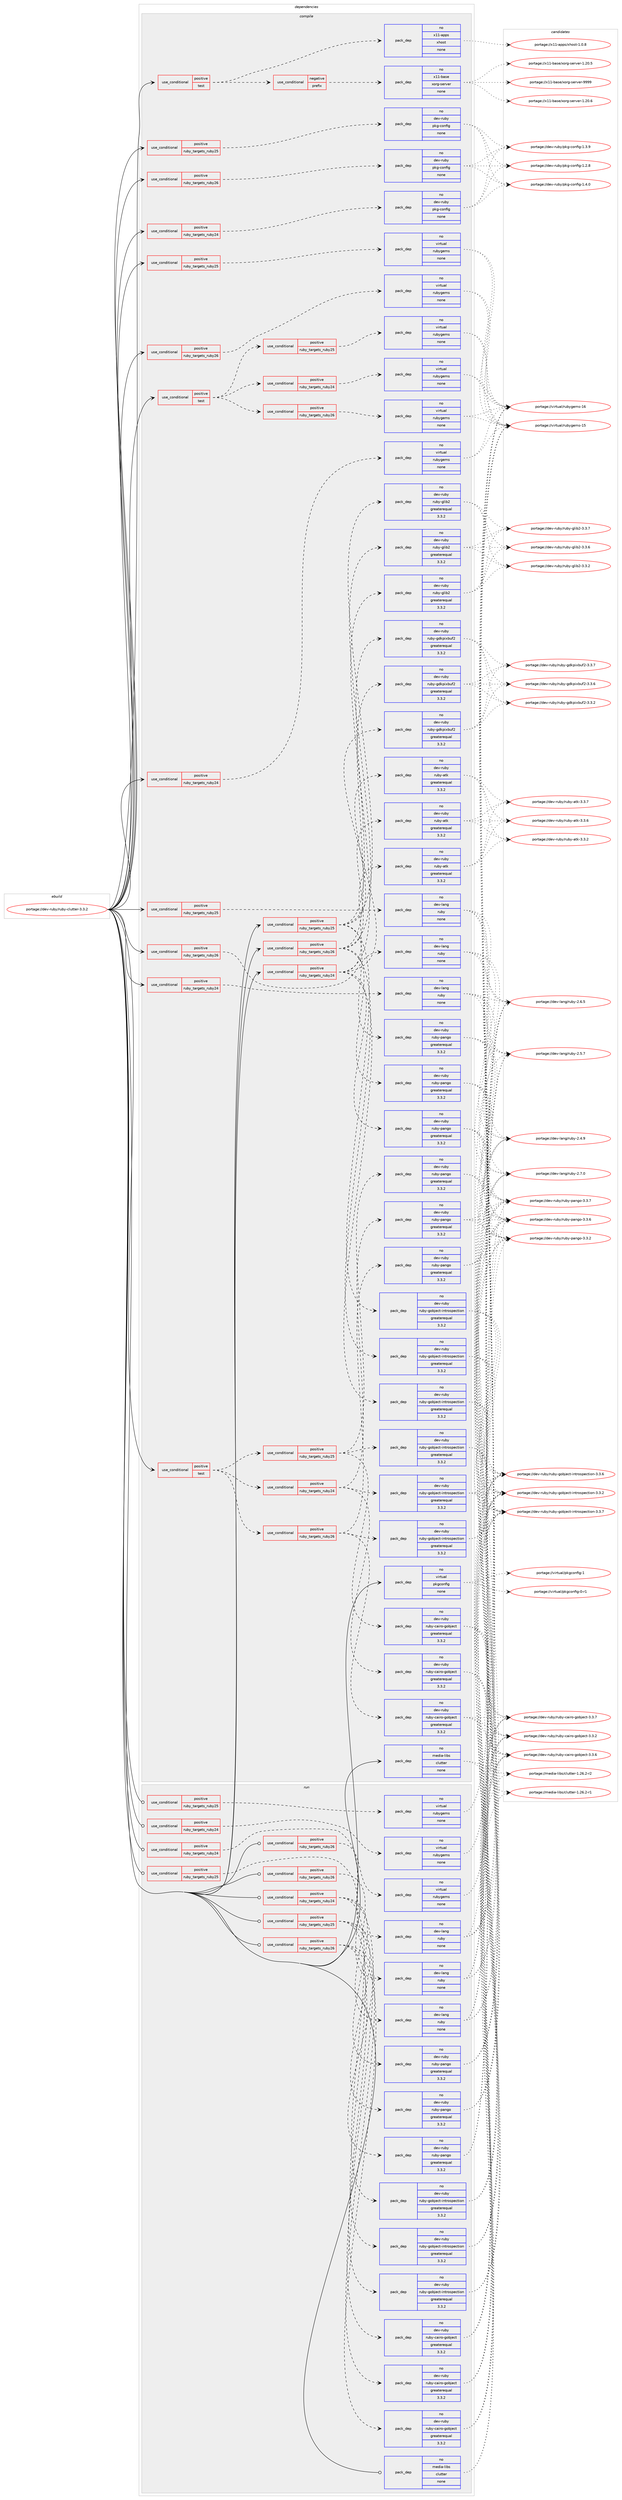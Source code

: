 digraph prolog {

# *************
# Graph options
# *************

newrank=true;
concentrate=true;
compound=true;
graph [rankdir=LR,fontname=Helvetica,fontsize=10,ranksep=1.5];#, ranksep=2.5, nodesep=0.2];
edge  [arrowhead=vee];
node  [fontname=Helvetica,fontsize=10];

# **********
# The ebuild
# **********

subgraph cluster_leftcol {
color=gray;
label=<<i>ebuild</i>>;
id [label="portage://dev-ruby/ruby-clutter-3.3.2", color=red, width=4, href="../dev-ruby/ruby-clutter-3.3.2.svg"];
}

# ****************
# The dependencies
# ****************

subgraph cluster_midcol {
color=gray;
label=<<i>dependencies</i>>;
subgraph cluster_compile {
fillcolor="#eeeeee";
style=filled;
label=<<i>compile</i>>;
subgraph cond73141 {
dependency328147 [label=<<TABLE BORDER="0" CELLBORDER="1" CELLSPACING="0" CELLPADDING="4"><TR><TD ROWSPAN="3" CELLPADDING="10">use_conditional</TD></TR><TR><TD>positive</TD></TR><TR><TD>ruby_targets_ruby24</TD></TR></TABLE>>, shape=none, color=red];
subgraph pack250259 {
dependency328148 [label=<<TABLE BORDER="0" CELLBORDER="1" CELLSPACING="0" CELLPADDING="4" WIDTH="220"><TR><TD ROWSPAN="6" CELLPADDING="30">pack_dep</TD></TR><TR><TD WIDTH="110">no</TD></TR><TR><TD>dev-lang</TD></TR><TR><TD>ruby</TD></TR><TR><TD>none</TD></TR><TR><TD></TD></TR></TABLE>>, shape=none, color=blue];
}
dependency328147:e -> dependency328148:w [weight=20,style="dashed",arrowhead="vee"];
}
id:e -> dependency328147:w [weight=20,style="solid",arrowhead="vee"];
subgraph cond73142 {
dependency328149 [label=<<TABLE BORDER="0" CELLBORDER="1" CELLSPACING="0" CELLPADDING="4"><TR><TD ROWSPAN="3" CELLPADDING="10">use_conditional</TD></TR><TR><TD>positive</TD></TR><TR><TD>ruby_targets_ruby24</TD></TR></TABLE>>, shape=none, color=red];
subgraph pack250260 {
dependency328150 [label=<<TABLE BORDER="0" CELLBORDER="1" CELLSPACING="0" CELLPADDING="4" WIDTH="220"><TR><TD ROWSPAN="6" CELLPADDING="30">pack_dep</TD></TR><TR><TD WIDTH="110">no</TD></TR><TR><TD>dev-ruby</TD></TR><TR><TD>pkg-config</TD></TR><TR><TD>none</TD></TR><TR><TD></TD></TR></TABLE>>, shape=none, color=blue];
}
dependency328149:e -> dependency328150:w [weight=20,style="dashed",arrowhead="vee"];
}
id:e -> dependency328149:w [weight=20,style="solid",arrowhead="vee"];
subgraph cond73143 {
dependency328151 [label=<<TABLE BORDER="0" CELLBORDER="1" CELLSPACING="0" CELLPADDING="4"><TR><TD ROWSPAN="3" CELLPADDING="10">use_conditional</TD></TR><TR><TD>positive</TD></TR><TR><TD>ruby_targets_ruby24</TD></TR></TABLE>>, shape=none, color=red];
subgraph pack250261 {
dependency328152 [label=<<TABLE BORDER="0" CELLBORDER="1" CELLSPACING="0" CELLPADDING="4" WIDTH="220"><TR><TD ROWSPAN="6" CELLPADDING="30">pack_dep</TD></TR><TR><TD WIDTH="110">no</TD></TR><TR><TD>dev-ruby</TD></TR><TR><TD>ruby-atk</TD></TR><TR><TD>greaterequal</TD></TR><TR><TD>3.3.2</TD></TR></TABLE>>, shape=none, color=blue];
}
dependency328151:e -> dependency328152:w [weight=20,style="dashed",arrowhead="vee"];
subgraph pack250262 {
dependency328153 [label=<<TABLE BORDER="0" CELLBORDER="1" CELLSPACING="0" CELLPADDING="4" WIDTH="220"><TR><TD ROWSPAN="6" CELLPADDING="30">pack_dep</TD></TR><TR><TD WIDTH="110">no</TD></TR><TR><TD>dev-ruby</TD></TR><TR><TD>ruby-gdkpixbuf2</TD></TR><TR><TD>greaterequal</TD></TR><TR><TD>3.3.2</TD></TR></TABLE>>, shape=none, color=blue];
}
dependency328151:e -> dependency328153:w [weight=20,style="dashed",arrowhead="vee"];
subgraph pack250263 {
dependency328154 [label=<<TABLE BORDER="0" CELLBORDER="1" CELLSPACING="0" CELLPADDING="4" WIDTH="220"><TR><TD ROWSPAN="6" CELLPADDING="30">pack_dep</TD></TR><TR><TD WIDTH="110">no</TD></TR><TR><TD>dev-ruby</TD></TR><TR><TD>ruby-glib2</TD></TR><TR><TD>greaterequal</TD></TR><TR><TD>3.3.2</TD></TR></TABLE>>, shape=none, color=blue];
}
dependency328151:e -> dependency328154:w [weight=20,style="dashed",arrowhead="vee"];
subgraph pack250264 {
dependency328155 [label=<<TABLE BORDER="0" CELLBORDER="1" CELLSPACING="0" CELLPADDING="4" WIDTH="220"><TR><TD ROWSPAN="6" CELLPADDING="30">pack_dep</TD></TR><TR><TD WIDTH="110">no</TD></TR><TR><TD>dev-ruby</TD></TR><TR><TD>ruby-gobject-introspection</TD></TR><TR><TD>greaterequal</TD></TR><TR><TD>3.3.2</TD></TR></TABLE>>, shape=none, color=blue];
}
dependency328151:e -> dependency328155:w [weight=20,style="dashed",arrowhead="vee"];
subgraph pack250265 {
dependency328156 [label=<<TABLE BORDER="0" CELLBORDER="1" CELLSPACING="0" CELLPADDING="4" WIDTH="220"><TR><TD ROWSPAN="6" CELLPADDING="30">pack_dep</TD></TR><TR><TD WIDTH="110">no</TD></TR><TR><TD>dev-ruby</TD></TR><TR><TD>ruby-pango</TD></TR><TR><TD>greaterequal</TD></TR><TR><TD>3.3.2</TD></TR></TABLE>>, shape=none, color=blue];
}
dependency328151:e -> dependency328156:w [weight=20,style="dashed",arrowhead="vee"];
}
id:e -> dependency328151:w [weight=20,style="solid",arrowhead="vee"];
subgraph cond73144 {
dependency328157 [label=<<TABLE BORDER="0" CELLBORDER="1" CELLSPACING="0" CELLPADDING="4"><TR><TD ROWSPAN="3" CELLPADDING="10">use_conditional</TD></TR><TR><TD>positive</TD></TR><TR><TD>ruby_targets_ruby24</TD></TR></TABLE>>, shape=none, color=red];
subgraph pack250266 {
dependency328158 [label=<<TABLE BORDER="0" CELLBORDER="1" CELLSPACING="0" CELLPADDING="4" WIDTH="220"><TR><TD ROWSPAN="6" CELLPADDING="30">pack_dep</TD></TR><TR><TD WIDTH="110">no</TD></TR><TR><TD>virtual</TD></TR><TR><TD>rubygems</TD></TR><TR><TD>none</TD></TR><TR><TD></TD></TR></TABLE>>, shape=none, color=blue];
}
dependency328157:e -> dependency328158:w [weight=20,style="dashed",arrowhead="vee"];
}
id:e -> dependency328157:w [weight=20,style="solid",arrowhead="vee"];
subgraph cond73145 {
dependency328159 [label=<<TABLE BORDER="0" CELLBORDER="1" CELLSPACING="0" CELLPADDING="4"><TR><TD ROWSPAN="3" CELLPADDING="10">use_conditional</TD></TR><TR><TD>positive</TD></TR><TR><TD>ruby_targets_ruby25</TD></TR></TABLE>>, shape=none, color=red];
subgraph pack250267 {
dependency328160 [label=<<TABLE BORDER="0" CELLBORDER="1" CELLSPACING="0" CELLPADDING="4" WIDTH="220"><TR><TD ROWSPAN="6" CELLPADDING="30">pack_dep</TD></TR><TR><TD WIDTH="110">no</TD></TR><TR><TD>dev-lang</TD></TR><TR><TD>ruby</TD></TR><TR><TD>none</TD></TR><TR><TD></TD></TR></TABLE>>, shape=none, color=blue];
}
dependency328159:e -> dependency328160:w [weight=20,style="dashed",arrowhead="vee"];
}
id:e -> dependency328159:w [weight=20,style="solid",arrowhead="vee"];
subgraph cond73146 {
dependency328161 [label=<<TABLE BORDER="0" CELLBORDER="1" CELLSPACING="0" CELLPADDING="4"><TR><TD ROWSPAN="3" CELLPADDING="10">use_conditional</TD></TR><TR><TD>positive</TD></TR><TR><TD>ruby_targets_ruby25</TD></TR></TABLE>>, shape=none, color=red];
subgraph pack250268 {
dependency328162 [label=<<TABLE BORDER="0" CELLBORDER="1" CELLSPACING="0" CELLPADDING="4" WIDTH="220"><TR><TD ROWSPAN="6" CELLPADDING="30">pack_dep</TD></TR><TR><TD WIDTH="110">no</TD></TR><TR><TD>dev-ruby</TD></TR><TR><TD>pkg-config</TD></TR><TR><TD>none</TD></TR><TR><TD></TD></TR></TABLE>>, shape=none, color=blue];
}
dependency328161:e -> dependency328162:w [weight=20,style="dashed",arrowhead="vee"];
}
id:e -> dependency328161:w [weight=20,style="solid",arrowhead="vee"];
subgraph cond73147 {
dependency328163 [label=<<TABLE BORDER="0" CELLBORDER="1" CELLSPACING="0" CELLPADDING="4"><TR><TD ROWSPAN="3" CELLPADDING="10">use_conditional</TD></TR><TR><TD>positive</TD></TR><TR><TD>ruby_targets_ruby25</TD></TR></TABLE>>, shape=none, color=red];
subgraph pack250269 {
dependency328164 [label=<<TABLE BORDER="0" CELLBORDER="1" CELLSPACING="0" CELLPADDING="4" WIDTH="220"><TR><TD ROWSPAN="6" CELLPADDING="30">pack_dep</TD></TR><TR><TD WIDTH="110">no</TD></TR><TR><TD>dev-ruby</TD></TR><TR><TD>ruby-atk</TD></TR><TR><TD>greaterequal</TD></TR><TR><TD>3.3.2</TD></TR></TABLE>>, shape=none, color=blue];
}
dependency328163:e -> dependency328164:w [weight=20,style="dashed",arrowhead="vee"];
subgraph pack250270 {
dependency328165 [label=<<TABLE BORDER="0" CELLBORDER="1" CELLSPACING="0" CELLPADDING="4" WIDTH="220"><TR><TD ROWSPAN="6" CELLPADDING="30">pack_dep</TD></TR><TR><TD WIDTH="110">no</TD></TR><TR><TD>dev-ruby</TD></TR><TR><TD>ruby-gdkpixbuf2</TD></TR><TR><TD>greaterequal</TD></TR><TR><TD>3.3.2</TD></TR></TABLE>>, shape=none, color=blue];
}
dependency328163:e -> dependency328165:w [weight=20,style="dashed",arrowhead="vee"];
subgraph pack250271 {
dependency328166 [label=<<TABLE BORDER="0" CELLBORDER="1" CELLSPACING="0" CELLPADDING="4" WIDTH="220"><TR><TD ROWSPAN="6" CELLPADDING="30">pack_dep</TD></TR><TR><TD WIDTH="110">no</TD></TR><TR><TD>dev-ruby</TD></TR><TR><TD>ruby-glib2</TD></TR><TR><TD>greaterequal</TD></TR><TR><TD>3.3.2</TD></TR></TABLE>>, shape=none, color=blue];
}
dependency328163:e -> dependency328166:w [weight=20,style="dashed",arrowhead="vee"];
subgraph pack250272 {
dependency328167 [label=<<TABLE BORDER="0" CELLBORDER="1" CELLSPACING="0" CELLPADDING="4" WIDTH="220"><TR><TD ROWSPAN="6" CELLPADDING="30">pack_dep</TD></TR><TR><TD WIDTH="110">no</TD></TR><TR><TD>dev-ruby</TD></TR><TR><TD>ruby-gobject-introspection</TD></TR><TR><TD>greaterequal</TD></TR><TR><TD>3.3.2</TD></TR></TABLE>>, shape=none, color=blue];
}
dependency328163:e -> dependency328167:w [weight=20,style="dashed",arrowhead="vee"];
subgraph pack250273 {
dependency328168 [label=<<TABLE BORDER="0" CELLBORDER="1" CELLSPACING="0" CELLPADDING="4" WIDTH="220"><TR><TD ROWSPAN="6" CELLPADDING="30">pack_dep</TD></TR><TR><TD WIDTH="110">no</TD></TR><TR><TD>dev-ruby</TD></TR><TR><TD>ruby-pango</TD></TR><TR><TD>greaterequal</TD></TR><TR><TD>3.3.2</TD></TR></TABLE>>, shape=none, color=blue];
}
dependency328163:e -> dependency328168:w [weight=20,style="dashed",arrowhead="vee"];
}
id:e -> dependency328163:w [weight=20,style="solid",arrowhead="vee"];
subgraph cond73148 {
dependency328169 [label=<<TABLE BORDER="0" CELLBORDER="1" CELLSPACING="0" CELLPADDING="4"><TR><TD ROWSPAN="3" CELLPADDING="10">use_conditional</TD></TR><TR><TD>positive</TD></TR><TR><TD>ruby_targets_ruby25</TD></TR></TABLE>>, shape=none, color=red];
subgraph pack250274 {
dependency328170 [label=<<TABLE BORDER="0" CELLBORDER="1" CELLSPACING="0" CELLPADDING="4" WIDTH="220"><TR><TD ROWSPAN="6" CELLPADDING="30">pack_dep</TD></TR><TR><TD WIDTH="110">no</TD></TR><TR><TD>virtual</TD></TR><TR><TD>rubygems</TD></TR><TR><TD>none</TD></TR><TR><TD></TD></TR></TABLE>>, shape=none, color=blue];
}
dependency328169:e -> dependency328170:w [weight=20,style="dashed",arrowhead="vee"];
}
id:e -> dependency328169:w [weight=20,style="solid",arrowhead="vee"];
subgraph cond73149 {
dependency328171 [label=<<TABLE BORDER="0" CELLBORDER="1" CELLSPACING="0" CELLPADDING="4"><TR><TD ROWSPAN="3" CELLPADDING="10">use_conditional</TD></TR><TR><TD>positive</TD></TR><TR><TD>ruby_targets_ruby26</TD></TR></TABLE>>, shape=none, color=red];
subgraph pack250275 {
dependency328172 [label=<<TABLE BORDER="0" CELLBORDER="1" CELLSPACING="0" CELLPADDING="4" WIDTH="220"><TR><TD ROWSPAN="6" CELLPADDING="30">pack_dep</TD></TR><TR><TD WIDTH="110">no</TD></TR><TR><TD>dev-lang</TD></TR><TR><TD>ruby</TD></TR><TR><TD>none</TD></TR><TR><TD></TD></TR></TABLE>>, shape=none, color=blue];
}
dependency328171:e -> dependency328172:w [weight=20,style="dashed",arrowhead="vee"];
}
id:e -> dependency328171:w [weight=20,style="solid",arrowhead="vee"];
subgraph cond73150 {
dependency328173 [label=<<TABLE BORDER="0" CELLBORDER="1" CELLSPACING="0" CELLPADDING="4"><TR><TD ROWSPAN="3" CELLPADDING="10">use_conditional</TD></TR><TR><TD>positive</TD></TR><TR><TD>ruby_targets_ruby26</TD></TR></TABLE>>, shape=none, color=red];
subgraph pack250276 {
dependency328174 [label=<<TABLE BORDER="0" CELLBORDER="1" CELLSPACING="0" CELLPADDING="4" WIDTH="220"><TR><TD ROWSPAN="6" CELLPADDING="30">pack_dep</TD></TR><TR><TD WIDTH="110">no</TD></TR><TR><TD>dev-ruby</TD></TR><TR><TD>pkg-config</TD></TR><TR><TD>none</TD></TR><TR><TD></TD></TR></TABLE>>, shape=none, color=blue];
}
dependency328173:e -> dependency328174:w [weight=20,style="dashed",arrowhead="vee"];
}
id:e -> dependency328173:w [weight=20,style="solid",arrowhead="vee"];
subgraph cond73151 {
dependency328175 [label=<<TABLE BORDER="0" CELLBORDER="1" CELLSPACING="0" CELLPADDING="4"><TR><TD ROWSPAN="3" CELLPADDING="10">use_conditional</TD></TR><TR><TD>positive</TD></TR><TR><TD>ruby_targets_ruby26</TD></TR></TABLE>>, shape=none, color=red];
subgraph pack250277 {
dependency328176 [label=<<TABLE BORDER="0" CELLBORDER="1" CELLSPACING="0" CELLPADDING="4" WIDTH="220"><TR><TD ROWSPAN="6" CELLPADDING="30">pack_dep</TD></TR><TR><TD WIDTH="110">no</TD></TR><TR><TD>dev-ruby</TD></TR><TR><TD>ruby-atk</TD></TR><TR><TD>greaterequal</TD></TR><TR><TD>3.3.2</TD></TR></TABLE>>, shape=none, color=blue];
}
dependency328175:e -> dependency328176:w [weight=20,style="dashed",arrowhead="vee"];
subgraph pack250278 {
dependency328177 [label=<<TABLE BORDER="0" CELLBORDER="1" CELLSPACING="0" CELLPADDING="4" WIDTH="220"><TR><TD ROWSPAN="6" CELLPADDING="30">pack_dep</TD></TR><TR><TD WIDTH="110">no</TD></TR><TR><TD>dev-ruby</TD></TR><TR><TD>ruby-gdkpixbuf2</TD></TR><TR><TD>greaterequal</TD></TR><TR><TD>3.3.2</TD></TR></TABLE>>, shape=none, color=blue];
}
dependency328175:e -> dependency328177:w [weight=20,style="dashed",arrowhead="vee"];
subgraph pack250279 {
dependency328178 [label=<<TABLE BORDER="0" CELLBORDER="1" CELLSPACING="0" CELLPADDING="4" WIDTH="220"><TR><TD ROWSPAN="6" CELLPADDING="30">pack_dep</TD></TR><TR><TD WIDTH="110">no</TD></TR><TR><TD>dev-ruby</TD></TR><TR><TD>ruby-glib2</TD></TR><TR><TD>greaterequal</TD></TR><TR><TD>3.3.2</TD></TR></TABLE>>, shape=none, color=blue];
}
dependency328175:e -> dependency328178:w [weight=20,style="dashed",arrowhead="vee"];
subgraph pack250280 {
dependency328179 [label=<<TABLE BORDER="0" CELLBORDER="1" CELLSPACING="0" CELLPADDING="4" WIDTH="220"><TR><TD ROWSPAN="6" CELLPADDING="30">pack_dep</TD></TR><TR><TD WIDTH="110">no</TD></TR><TR><TD>dev-ruby</TD></TR><TR><TD>ruby-gobject-introspection</TD></TR><TR><TD>greaterequal</TD></TR><TR><TD>3.3.2</TD></TR></TABLE>>, shape=none, color=blue];
}
dependency328175:e -> dependency328179:w [weight=20,style="dashed",arrowhead="vee"];
subgraph pack250281 {
dependency328180 [label=<<TABLE BORDER="0" CELLBORDER="1" CELLSPACING="0" CELLPADDING="4" WIDTH="220"><TR><TD ROWSPAN="6" CELLPADDING="30">pack_dep</TD></TR><TR><TD WIDTH="110">no</TD></TR><TR><TD>dev-ruby</TD></TR><TR><TD>ruby-pango</TD></TR><TR><TD>greaterequal</TD></TR><TR><TD>3.3.2</TD></TR></TABLE>>, shape=none, color=blue];
}
dependency328175:e -> dependency328180:w [weight=20,style="dashed",arrowhead="vee"];
}
id:e -> dependency328175:w [weight=20,style="solid",arrowhead="vee"];
subgraph cond73152 {
dependency328181 [label=<<TABLE BORDER="0" CELLBORDER="1" CELLSPACING="0" CELLPADDING="4"><TR><TD ROWSPAN="3" CELLPADDING="10">use_conditional</TD></TR><TR><TD>positive</TD></TR><TR><TD>ruby_targets_ruby26</TD></TR></TABLE>>, shape=none, color=red];
subgraph pack250282 {
dependency328182 [label=<<TABLE BORDER="0" CELLBORDER="1" CELLSPACING="0" CELLPADDING="4" WIDTH="220"><TR><TD ROWSPAN="6" CELLPADDING="30">pack_dep</TD></TR><TR><TD WIDTH="110">no</TD></TR><TR><TD>virtual</TD></TR><TR><TD>rubygems</TD></TR><TR><TD>none</TD></TR><TR><TD></TD></TR></TABLE>>, shape=none, color=blue];
}
dependency328181:e -> dependency328182:w [weight=20,style="dashed",arrowhead="vee"];
}
id:e -> dependency328181:w [weight=20,style="solid",arrowhead="vee"];
subgraph cond73153 {
dependency328183 [label=<<TABLE BORDER="0" CELLBORDER="1" CELLSPACING="0" CELLPADDING="4"><TR><TD ROWSPAN="3" CELLPADDING="10">use_conditional</TD></TR><TR><TD>positive</TD></TR><TR><TD>test</TD></TR></TABLE>>, shape=none, color=red];
subgraph cond73154 {
dependency328184 [label=<<TABLE BORDER="0" CELLBORDER="1" CELLSPACING="0" CELLPADDING="4"><TR><TD ROWSPAN="3" CELLPADDING="10">use_conditional</TD></TR><TR><TD>negative</TD></TR><TR><TD>prefix</TD></TR></TABLE>>, shape=none, color=red];
subgraph pack250283 {
dependency328185 [label=<<TABLE BORDER="0" CELLBORDER="1" CELLSPACING="0" CELLPADDING="4" WIDTH="220"><TR><TD ROWSPAN="6" CELLPADDING="30">pack_dep</TD></TR><TR><TD WIDTH="110">no</TD></TR><TR><TD>x11-base</TD></TR><TR><TD>xorg-server</TD></TR><TR><TD>none</TD></TR><TR><TD></TD></TR></TABLE>>, shape=none, color=blue];
}
dependency328184:e -> dependency328185:w [weight=20,style="dashed",arrowhead="vee"];
}
dependency328183:e -> dependency328184:w [weight=20,style="dashed",arrowhead="vee"];
subgraph pack250284 {
dependency328186 [label=<<TABLE BORDER="0" CELLBORDER="1" CELLSPACING="0" CELLPADDING="4" WIDTH="220"><TR><TD ROWSPAN="6" CELLPADDING="30">pack_dep</TD></TR><TR><TD WIDTH="110">no</TD></TR><TR><TD>x11-apps</TD></TR><TR><TD>xhost</TD></TR><TR><TD>none</TD></TR><TR><TD></TD></TR></TABLE>>, shape=none, color=blue];
}
dependency328183:e -> dependency328186:w [weight=20,style="dashed",arrowhead="vee"];
}
id:e -> dependency328183:w [weight=20,style="solid",arrowhead="vee"];
subgraph cond73155 {
dependency328187 [label=<<TABLE BORDER="0" CELLBORDER="1" CELLSPACING="0" CELLPADDING="4"><TR><TD ROWSPAN="3" CELLPADDING="10">use_conditional</TD></TR><TR><TD>positive</TD></TR><TR><TD>test</TD></TR></TABLE>>, shape=none, color=red];
subgraph cond73156 {
dependency328188 [label=<<TABLE BORDER="0" CELLBORDER="1" CELLSPACING="0" CELLPADDING="4"><TR><TD ROWSPAN="3" CELLPADDING="10">use_conditional</TD></TR><TR><TD>positive</TD></TR><TR><TD>ruby_targets_ruby24</TD></TR></TABLE>>, shape=none, color=red];
subgraph pack250285 {
dependency328189 [label=<<TABLE BORDER="0" CELLBORDER="1" CELLSPACING="0" CELLPADDING="4" WIDTH="220"><TR><TD ROWSPAN="6" CELLPADDING="30">pack_dep</TD></TR><TR><TD WIDTH="110">no</TD></TR><TR><TD>dev-ruby</TD></TR><TR><TD>ruby-cairo-gobject</TD></TR><TR><TD>greaterequal</TD></TR><TR><TD>3.3.2</TD></TR></TABLE>>, shape=none, color=blue];
}
dependency328188:e -> dependency328189:w [weight=20,style="dashed",arrowhead="vee"];
subgraph pack250286 {
dependency328190 [label=<<TABLE BORDER="0" CELLBORDER="1" CELLSPACING="0" CELLPADDING="4" WIDTH="220"><TR><TD ROWSPAN="6" CELLPADDING="30">pack_dep</TD></TR><TR><TD WIDTH="110">no</TD></TR><TR><TD>dev-ruby</TD></TR><TR><TD>ruby-gobject-introspection</TD></TR><TR><TD>greaterequal</TD></TR><TR><TD>3.3.2</TD></TR></TABLE>>, shape=none, color=blue];
}
dependency328188:e -> dependency328190:w [weight=20,style="dashed",arrowhead="vee"];
subgraph pack250287 {
dependency328191 [label=<<TABLE BORDER="0" CELLBORDER="1" CELLSPACING="0" CELLPADDING="4" WIDTH="220"><TR><TD ROWSPAN="6" CELLPADDING="30">pack_dep</TD></TR><TR><TD WIDTH="110">no</TD></TR><TR><TD>dev-ruby</TD></TR><TR><TD>ruby-pango</TD></TR><TR><TD>greaterequal</TD></TR><TR><TD>3.3.2</TD></TR></TABLE>>, shape=none, color=blue];
}
dependency328188:e -> dependency328191:w [weight=20,style="dashed",arrowhead="vee"];
}
dependency328187:e -> dependency328188:w [weight=20,style="dashed",arrowhead="vee"];
subgraph cond73157 {
dependency328192 [label=<<TABLE BORDER="0" CELLBORDER="1" CELLSPACING="0" CELLPADDING="4"><TR><TD ROWSPAN="3" CELLPADDING="10">use_conditional</TD></TR><TR><TD>positive</TD></TR><TR><TD>ruby_targets_ruby25</TD></TR></TABLE>>, shape=none, color=red];
subgraph pack250288 {
dependency328193 [label=<<TABLE BORDER="0" CELLBORDER="1" CELLSPACING="0" CELLPADDING="4" WIDTH="220"><TR><TD ROWSPAN="6" CELLPADDING="30">pack_dep</TD></TR><TR><TD WIDTH="110">no</TD></TR><TR><TD>dev-ruby</TD></TR><TR><TD>ruby-cairo-gobject</TD></TR><TR><TD>greaterequal</TD></TR><TR><TD>3.3.2</TD></TR></TABLE>>, shape=none, color=blue];
}
dependency328192:e -> dependency328193:w [weight=20,style="dashed",arrowhead="vee"];
subgraph pack250289 {
dependency328194 [label=<<TABLE BORDER="0" CELLBORDER="1" CELLSPACING="0" CELLPADDING="4" WIDTH="220"><TR><TD ROWSPAN="6" CELLPADDING="30">pack_dep</TD></TR><TR><TD WIDTH="110">no</TD></TR><TR><TD>dev-ruby</TD></TR><TR><TD>ruby-gobject-introspection</TD></TR><TR><TD>greaterequal</TD></TR><TR><TD>3.3.2</TD></TR></TABLE>>, shape=none, color=blue];
}
dependency328192:e -> dependency328194:w [weight=20,style="dashed",arrowhead="vee"];
subgraph pack250290 {
dependency328195 [label=<<TABLE BORDER="0" CELLBORDER="1" CELLSPACING="0" CELLPADDING="4" WIDTH="220"><TR><TD ROWSPAN="6" CELLPADDING="30">pack_dep</TD></TR><TR><TD WIDTH="110">no</TD></TR><TR><TD>dev-ruby</TD></TR><TR><TD>ruby-pango</TD></TR><TR><TD>greaterequal</TD></TR><TR><TD>3.3.2</TD></TR></TABLE>>, shape=none, color=blue];
}
dependency328192:e -> dependency328195:w [weight=20,style="dashed",arrowhead="vee"];
}
dependency328187:e -> dependency328192:w [weight=20,style="dashed",arrowhead="vee"];
subgraph cond73158 {
dependency328196 [label=<<TABLE BORDER="0" CELLBORDER="1" CELLSPACING="0" CELLPADDING="4"><TR><TD ROWSPAN="3" CELLPADDING="10">use_conditional</TD></TR><TR><TD>positive</TD></TR><TR><TD>ruby_targets_ruby26</TD></TR></TABLE>>, shape=none, color=red];
subgraph pack250291 {
dependency328197 [label=<<TABLE BORDER="0" CELLBORDER="1" CELLSPACING="0" CELLPADDING="4" WIDTH="220"><TR><TD ROWSPAN="6" CELLPADDING="30">pack_dep</TD></TR><TR><TD WIDTH="110">no</TD></TR><TR><TD>dev-ruby</TD></TR><TR><TD>ruby-cairo-gobject</TD></TR><TR><TD>greaterequal</TD></TR><TR><TD>3.3.2</TD></TR></TABLE>>, shape=none, color=blue];
}
dependency328196:e -> dependency328197:w [weight=20,style="dashed",arrowhead="vee"];
subgraph pack250292 {
dependency328198 [label=<<TABLE BORDER="0" CELLBORDER="1" CELLSPACING="0" CELLPADDING="4" WIDTH="220"><TR><TD ROWSPAN="6" CELLPADDING="30">pack_dep</TD></TR><TR><TD WIDTH="110">no</TD></TR><TR><TD>dev-ruby</TD></TR><TR><TD>ruby-gobject-introspection</TD></TR><TR><TD>greaterequal</TD></TR><TR><TD>3.3.2</TD></TR></TABLE>>, shape=none, color=blue];
}
dependency328196:e -> dependency328198:w [weight=20,style="dashed",arrowhead="vee"];
subgraph pack250293 {
dependency328199 [label=<<TABLE BORDER="0" CELLBORDER="1" CELLSPACING="0" CELLPADDING="4" WIDTH="220"><TR><TD ROWSPAN="6" CELLPADDING="30">pack_dep</TD></TR><TR><TD WIDTH="110">no</TD></TR><TR><TD>dev-ruby</TD></TR><TR><TD>ruby-pango</TD></TR><TR><TD>greaterequal</TD></TR><TR><TD>3.3.2</TD></TR></TABLE>>, shape=none, color=blue];
}
dependency328196:e -> dependency328199:w [weight=20,style="dashed",arrowhead="vee"];
}
dependency328187:e -> dependency328196:w [weight=20,style="dashed",arrowhead="vee"];
}
id:e -> dependency328187:w [weight=20,style="solid",arrowhead="vee"];
subgraph cond73159 {
dependency328200 [label=<<TABLE BORDER="0" CELLBORDER="1" CELLSPACING="0" CELLPADDING="4"><TR><TD ROWSPAN="3" CELLPADDING="10">use_conditional</TD></TR><TR><TD>positive</TD></TR><TR><TD>test</TD></TR></TABLE>>, shape=none, color=red];
subgraph cond73160 {
dependency328201 [label=<<TABLE BORDER="0" CELLBORDER="1" CELLSPACING="0" CELLPADDING="4"><TR><TD ROWSPAN="3" CELLPADDING="10">use_conditional</TD></TR><TR><TD>positive</TD></TR><TR><TD>ruby_targets_ruby24</TD></TR></TABLE>>, shape=none, color=red];
subgraph pack250294 {
dependency328202 [label=<<TABLE BORDER="0" CELLBORDER="1" CELLSPACING="0" CELLPADDING="4" WIDTH="220"><TR><TD ROWSPAN="6" CELLPADDING="30">pack_dep</TD></TR><TR><TD WIDTH="110">no</TD></TR><TR><TD>virtual</TD></TR><TR><TD>rubygems</TD></TR><TR><TD>none</TD></TR><TR><TD></TD></TR></TABLE>>, shape=none, color=blue];
}
dependency328201:e -> dependency328202:w [weight=20,style="dashed",arrowhead="vee"];
}
dependency328200:e -> dependency328201:w [weight=20,style="dashed",arrowhead="vee"];
subgraph cond73161 {
dependency328203 [label=<<TABLE BORDER="0" CELLBORDER="1" CELLSPACING="0" CELLPADDING="4"><TR><TD ROWSPAN="3" CELLPADDING="10">use_conditional</TD></TR><TR><TD>positive</TD></TR><TR><TD>ruby_targets_ruby25</TD></TR></TABLE>>, shape=none, color=red];
subgraph pack250295 {
dependency328204 [label=<<TABLE BORDER="0" CELLBORDER="1" CELLSPACING="0" CELLPADDING="4" WIDTH="220"><TR><TD ROWSPAN="6" CELLPADDING="30">pack_dep</TD></TR><TR><TD WIDTH="110">no</TD></TR><TR><TD>virtual</TD></TR><TR><TD>rubygems</TD></TR><TR><TD>none</TD></TR><TR><TD></TD></TR></TABLE>>, shape=none, color=blue];
}
dependency328203:e -> dependency328204:w [weight=20,style="dashed",arrowhead="vee"];
}
dependency328200:e -> dependency328203:w [weight=20,style="dashed",arrowhead="vee"];
subgraph cond73162 {
dependency328205 [label=<<TABLE BORDER="0" CELLBORDER="1" CELLSPACING="0" CELLPADDING="4"><TR><TD ROWSPAN="3" CELLPADDING="10">use_conditional</TD></TR><TR><TD>positive</TD></TR><TR><TD>ruby_targets_ruby26</TD></TR></TABLE>>, shape=none, color=red];
subgraph pack250296 {
dependency328206 [label=<<TABLE BORDER="0" CELLBORDER="1" CELLSPACING="0" CELLPADDING="4" WIDTH="220"><TR><TD ROWSPAN="6" CELLPADDING="30">pack_dep</TD></TR><TR><TD WIDTH="110">no</TD></TR><TR><TD>virtual</TD></TR><TR><TD>rubygems</TD></TR><TR><TD>none</TD></TR><TR><TD></TD></TR></TABLE>>, shape=none, color=blue];
}
dependency328205:e -> dependency328206:w [weight=20,style="dashed",arrowhead="vee"];
}
dependency328200:e -> dependency328205:w [weight=20,style="dashed",arrowhead="vee"];
}
id:e -> dependency328200:w [weight=20,style="solid",arrowhead="vee"];
subgraph pack250297 {
dependency328207 [label=<<TABLE BORDER="0" CELLBORDER="1" CELLSPACING="0" CELLPADDING="4" WIDTH="220"><TR><TD ROWSPAN="6" CELLPADDING="30">pack_dep</TD></TR><TR><TD WIDTH="110">no</TD></TR><TR><TD>media-libs</TD></TR><TR><TD>clutter</TD></TR><TR><TD>none</TD></TR><TR><TD></TD></TR></TABLE>>, shape=none, color=blue];
}
id:e -> dependency328207:w [weight=20,style="solid",arrowhead="vee"];
subgraph pack250298 {
dependency328208 [label=<<TABLE BORDER="0" CELLBORDER="1" CELLSPACING="0" CELLPADDING="4" WIDTH="220"><TR><TD ROWSPAN="6" CELLPADDING="30">pack_dep</TD></TR><TR><TD WIDTH="110">no</TD></TR><TR><TD>virtual</TD></TR><TR><TD>pkgconfig</TD></TR><TR><TD>none</TD></TR><TR><TD></TD></TR></TABLE>>, shape=none, color=blue];
}
id:e -> dependency328208:w [weight=20,style="solid",arrowhead="vee"];
}
subgraph cluster_compileandrun {
fillcolor="#eeeeee";
style=filled;
label=<<i>compile and run</i>>;
}
subgraph cluster_run {
fillcolor="#eeeeee";
style=filled;
label=<<i>run</i>>;
subgraph cond73163 {
dependency328209 [label=<<TABLE BORDER="0" CELLBORDER="1" CELLSPACING="0" CELLPADDING="4"><TR><TD ROWSPAN="3" CELLPADDING="10">use_conditional</TD></TR><TR><TD>positive</TD></TR><TR><TD>ruby_targets_ruby24</TD></TR></TABLE>>, shape=none, color=red];
subgraph pack250299 {
dependency328210 [label=<<TABLE BORDER="0" CELLBORDER="1" CELLSPACING="0" CELLPADDING="4" WIDTH="220"><TR><TD ROWSPAN="6" CELLPADDING="30">pack_dep</TD></TR><TR><TD WIDTH="110">no</TD></TR><TR><TD>dev-lang</TD></TR><TR><TD>ruby</TD></TR><TR><TD>none</TD></TR><TR><TD></TD></TR></TABLE>>, shape=none, color=blue];
}
dependency328209:e -> dependency328210:w [weight=20,style="dashed",arrowhead="vee"];
}
id:e -> dependency328209:w [weight=20,style="solid",arrowhead="odot"];
subgraph cond73164 {
dependency328211 [label=<<TABLE BORDER="0" CELLBORDER="1" CELLSPACING="0" CELLPADDING="4"><TR><TD ROWSPAN="3" CELLPADDING="10">use_conditional</TD></TR><TR><TD>positive</TD></TR><TR><TD>ruby_targets_ruby24</TD></TR></TABLE>>, shape=none, color=red];
subgraph pack250300 {
dependency328212 [label=<<TABLE BORDER="0" CELLBORDER="1" CELLSPACING="0" CELLPADDING="4" WIDTH="220"><TR><TD ROWSPAN="6" CELLPADDING="30">pack_dep</TD></TR><TR><TD WIDTH="110">no</TD></TR><TR><TD>dev-ruby</TD></TR><TR><TD>ruby-cairo-gobject</TD></TR><TR><TD>greaterequal</TD></TR><TR><TD>3.3.2</TD></TR></TABLE>>, shape=none, color=blue];
}
dependency328211:e -> dependency328212:w [weight=20,style="dashed",arrowhead="vee"];
subgraph pack250301 {
dependency328213 [label=<<TABLE BORDER="0" CELLBORDER="1" CELLSPACING="0" CELLPADDING="4" WIDTH="220"><TR><TD ROWSPAN="6" CELLPADDING="30">pack_dep</TD></TR><TR><TD WIDTH="110">no</TD></TR><TR><TD>dev-ruby</TD></TR><TR><TD>ruby-gobject-introspection</TD></TR><TR><TD>greaterequal</TD></TR><TR><TD>3.3.2</TD></TR></TABLE>>, shape=none, color=blue];
}
dependency328211:e -> dependency328213:w [weight=20,style="dashed",arrowhead="vee"];
subgraph pack250302 {
dependency328214 [label=<<TABLE BORDER="0" CELLBORDER="1" CELLSPACING="0" CELLPADDING="4" WIDTH="220"><TR><TD ROWSPAN="6" CELLPADDING="30">pack_dep</TD></TR><TR><TD WIDTH="110">no</TD></TR><TR><TD>dev-ruby</TD></TR><TR><TD>ruby-pango</TD></TR><TR><TD>greaterequal</TD></TR><TR><TD>3.3.2</TD></TR></TABLE>>, shape=none, color=blue];
}
dependency328211:e -> dependency328214:w [weight=20,style="dashed",arrowhead="vee"];
}
id:e -> dependency328211:w [weight=20,style="solid",arrowhead="odot"];
subgraph cond73165 {
dependency328215 [label=<<TABLE BORDER="0" CELLBORDER="1" CELLSPACING="0" CELLPADDING="4"><TR><TD ROWSPAN="3" CELLPADDING="10">use_conditional</TD></TR><TR><TD>positive</TD></TR><TR><TD>ruby_targets_ruby24</TD></TR></TABLE>>, shape=none, color=red];
subgraph pack250303 {
dependency328216 [label=<<TABLE BORDER="0" CELLBORDER="1" CELLSPACING="0" CELLPADDING="4" WIDTH="220"><TR><TD ROWSPAN="6" CELLPADDING="30">pack_dep</TD></TR><TR><TD WIDTH="110">no</TD></TR><TR><TD>virtual</TD></TR><TR><TD>rubygems</TD></TR><TR><TD>none</TD></TR><TR><TD></TD></TR></TABLE>>, shape=none, color=blue];
}
dependency328215:e -> dependency328216:w [weight=20,style="dashed",arrowhead="vee"];
}
id:e -> dependency328215:w [weight=20,style="solid",arrowhead="odot"];
subgraph cond73166 {
dependency328217 [label=<<TABLE BORDER="0" CELLBORDER="1" CELLSPACING="0" CELLPADDING="4"><TR><TD ROWSPAN="3" CELLPADDING="10">use_conditional</TD></TR><TR><TD>positive</TD></TR><TR><TD>ruby_targets_ruby25</TD></TR></TABLE>>, shape=none, color=red];
subgraph pack250304 {
dependency328218 [label=<<TABLE BORDER="0" CELLBORDER="1" CELLSPACING="0" CELLPADDING="4" WIDTH="220"><TR><TD ROWSPAN="6" CELLPADDING="30">pack_dep</TD></TR><TR><TD WIDTH="110">no</TD></TR><TR><TD>dev-lang</TD></TR><TR><TD>ruby</TD></TR><TR><TD>none</TD></TR><TR><TD></TD></TR></TABLE>>, shape=none, color=blue];
}
dependency328217:e -> dependency328218:w [weight=20,style="dashed",arrowhead="vee"];
}
id:e -> dependency328217:w [weight=20,style="solid",arrowhead="odot"];
subgraph cond73167 {
dependency328219 [label=<<TABLE BORDER="0" CELLBORDER="1" CELLSPACING="0" CELLPADDING="4"><TR><TD ROWSPAN="3" CELLPADDING="10">use_conditional</TD></TR><TR><TD>positive</TD></TR><TR><TD>ruby_targets_ruby25</TD></TR></TABLE>>, shape=none, color=red];
subgraph pack250305 {
dependency328220 [label=<<TABLE BORDER="0" CELLBORDER="1" CELLSPACING="0" CELLPADDING="4" WIDTH="220"><TR><TD ROWSPAN="6" CELLPADDING="30">pack_dep</TD></TR><TR><TD WIDTH="110">no</TD></TR><TR><TD>dev-ruby</TD></TR><TR><TD>ruby-cairo-gobject</TD></TR><TR><TD>greaterequal</TD></TR><TR><TD>3.3.2</TD></TR></TABLE>>, shape=none, color=blue];
}
dependency328219:e -> dependency328220:w [weight=20,style="dashed",arrowhead="vee"];
subgraph pack250306 {
dependency328221 [label=<<TABLE BORDER="0" CELLBORDER="1" CELLSPACING="0" CELLPADDING="4" WIDTH="220"><TR><TD ROWSPAN="6" CELLPADDING="30">pack_dep</TD></TR><TR><TD WIDTH="110">no</TD></TR><TR><TD>dev-ruby</TD></TR><TR><TD>ruby-gobject-introspection</TD></TR><TR><TD>greaterequal</TD></TR><TR><TD>3.3.2</TD></TR></TABLE>>, shape=none, color=blue];
}
dependency328219:e -> dependency328221:w [weight=20,style="dashed",arrowhead="vee"];
subgraph pack250307 {
dependency328222 [label=<<TABLE BORDER="0" CELLBORDER="1" CELLSPACING="0" CELLPADDING="4" WIDTH="220"><TR><TD ROWSPAN="6" CELLPADDING="30">pack_dep</TD></TR><TR><TD WIDTH="110">no</TD></TR><TR><TD>dev-ruby</TD></TR><TR><TD>ruby-pango</TD></TR><TR><TD>greaterequal</TD></TR><TR><TD>3.3.2</TD></TR></TABLE>>, shape=none, color=blue];
}
dependency328219:e -> dependency328222:w [weight=20,style="dashed",arrowhead="vee"];
}
id:e -> dependency328219:w [weight=20,style="solid",arrowhead="odot"];
subgraph cond73168 {
dependency328223 [label=<<TABLE BORDER="0" CELLBORDER="1" CELLSPACING="0" CELLPADDING="4"><TR><TD ROWSPAN="3" CELLPADDING="10">use_conditional</TD></TR><TR><TD>positive</TD></TR><TR><TD>ruby_targets_ruby25</TD></TR></TABLE>>, shape=none, color=red];
subgraph pack250308 {
dependency328224 [label=<<TABLE BORDER="0" CELLBORDER="1" CELLSPACING="0" CELLPADDING="4" WIDTH="220"><TR><TD ROWSPAN="6" CELLPADDING="30">pack_dep</TD></TR><TR><TD WIDTH="110">no</TD></TR><TR><TD>virtual</TD></TR><TR><TD>rubygems</TD></TR><TR><TD>none</TD></TR><TR><TD></TD></TR></TABLE>>, shape=none, color=blue];
}
dependency328223:e -> dependency328224:w [weight=20,style="dashed",arrowhead="vee"];
}
id:e -> dependency328223:w [weight=20,style="solid",arrowhead="odot"];
subgraph cond73169 {
dependency328225 [label=<<TABLE BORDER="0" CELLBORDER="1" CELLSPACING="0" CELLPADDING="4"><TR><TD ROWSPAN="3" CELLPADDING="10">use_conditional</TD></TR><TR><TD>positive</TD></TR><TR><TD>ruby_targets_ruby26</TD></TR></TABLE>>, shape=none, color=red];
subgraph pack250309 {
dependency328226 [label=<<TABLE BORDER="0" CELLBORDER="1" CELLSPACING="0" CELLPADDING="4" WIDTH="220"><TR><TD ROWSPAN="6" CELLPADDING="30">pack_dep</TD></TR><TR><TD WIDTH="110">no</TD></TR><TR><TD>dev-lang</TD></TR><TR><TD>ruby</TD></TR><TR><TD>none</TD></TR><TR><TD></TD></TR></TABLE>>, shape=none, color=blue];
}
dependency328225:e -> dependency328226:w [weight=20,style="dashed",arrowhead="vee"];
}
id:e -> dependency328225:w [weight=20,style="solid",arrowhead="odot"];
subgraph cond73170 {
dependency328227 [label=<<TABLE BORDER="0" CELLBORDER="1" CELLSPACING="0" CELLPADDING="4"><TR><TD ROWSPAN="3" CELLPADDING="10">use_conditional</TD></TR><TR><TD>positive</TD></TR><TR><TD>ruby_targets_ruby26</TD></TR></TABLE>>, shape=none, color=red];
subgraph pack250310 {
dependency328228 [label=<<TABLE BORDER="0" CELLBORDER="1" CELLSPACING="0" CELLPADDING="4" WIDTH="220"><TR><TD ROWSPAN="6" CELLPADDING="30">pack_dep</TD></TR><TR><TD WIDTH="110">no</TD></TR><TR><TD>dev-ruby</TD></TR><TR><TD>ruby-cairo-gobject</TD></TR><TR><TD>greaterequal</TD></TR><TR><TD>3.3.2</TD></TR></TABLE>>, shape=none, color=blue];
}
dependency328227:e -> dependency328228:w [weight=20,style="dashed",arrowhead="vee"];
subgraph pack250311 {
dependency328229 [label=<<TABLE BORDER="0" CELLBORDER="1" CELLSPACING="0" CELLPADDING="4" WIDTH="220"><TR><TD ROWSPAN="6" CELLPADDING="30">pack_dep</TD></TR><TR><TD WIDTH="110">no</TD></TR><TR><TD>dev-ruby</TD></TR><TR><TD>ruby-gobject-introspection</TD></TR><TR><TD>greaterequal</TD></TR><TR><TD>3.3.2</TD></TR></TABLE>>, shape=none, color=blue];
}
dependency328227:e -> dependency328229:w [weight=20,style="dashed",arrowhead="vee"];
subgraph pack250312 {
dependency328230 [label=<<TABLE BORDER="0" CELLBORDER="1" CELLSPACING="0" CELLPADDING="4" WIDTH="220"><TR><TD ROWSPAN="6" CELLPADDING="30">pack_dep</TD></TR><TR><TD WIDTH="110">no</TD></TR><TR><TD>dev-ruby</TD></TR><TR><TD>ruby-pango</TD></TR><TR><TD>greaterequal</TD></TR><TR><TD>3.3.2</TD></TR></TABLE>>, shape=none, color=blue];
}
dependency328227:e -> dependency328230:w [weight=20,style="dashed",arrowhead="vee"];
}
id:e -> dependency328227:w [weight=20,style="solid",arrowhead="odot"];
subgraph cond73171 {
dependency328231 [label=<<TABLE BORDER="0" CELLBORDER="1" CELLSPACING="0" CELLPADDING="4"><TR><TD ROWSPAN="3" CELLPADDING="10">use_conditional</TD></TR><TR><TD>positive</TD></TR><TR><TD>ruby_targets_ruby26</TD></TR></TABLE>>, shape=none, color=red];
subgraph pack250313 {
dependency328232 [label=<<TABLE BORDER="0" CELLBORDER="1" CELLSPACING="0" CELLPADDING="4" WIDTH="220"><TR><TD ROWSPAN="6" CELLPADDING="30">pack_dep</TD></TR><TR><TD WIDTH="110">no</TD></TR><TR><TD>virtual</TD></TR><TR><TD>rubygems</TD></TR><TR><TD>none</TD></TR><TR><TD></TD></TR></TABLE>>, shape=none, color=blue];
}
dependency328231:e -> dependency328232:w [weight=20,style="dashed",arrowhead="vee"];
}
id:e -> dependency328231:w [weight=20,style="solid",arrowhead="odot"];
subgraph pack250314 {
dependency328233 [label=<<TABLE BORDER="0" CELLBORDER="1" CELLSPACING="0" CELLPADDING="4" WIDTH="220"><TR><TD ROWSPAN="6" CELLPADDING="30">pack_dep</TD></TR><TR><TD WIDTH="110">no</TD></TR><TR><TD>media-libs</TD></TR><TR><TD>clutter</TD></TR><TR><TD>none</TD></TR><TR><TD></TD></TR></TABLE>>, shape=none, color=blue];
}
id:e -> dependency328233:w [weight=20,style="solid",arrowhead="odot"];
}
}

# **************
# The candidates
# **************

subgraph cluster_choices {
rank=same;
color=gray;
label=<<i>candidates</i>>;

subgraph choice250259 {
color=black;
nodesep=1;
choice10010111845108971101034711411798121455046554648 [label="portage://dev-lang/ruby-2.7.0", color=red, width=4,href="../dev-lang/ruby-2.7.0.svg"];
choice10010111845108971101034711411798121455046544653 [label="portage://dev-lang/ruby-2.6.5", color=red, width=4,href="../dev-lang/ruby-2.6.5.svg"];
choice10010111845108971101034711411798121455046534655 [label="portage://dev-lang/ruby-2.5.7", color=red, width=4,href="../dev-lang/ruby-2.5.7.svg"];
choice10010111845108971101034711411798121455046524657 [label="portage://dev-lang/ruby-2.4.9", color=red, width=4,href="../dev-lang/ruby-2.4.9.svg"];
dependency328148:e -> choice10010111845108971101034711411798121455046554648:w [style=dotted,weight="100"];
dependency328148:e -> choice10010111845108971101034711411798121455046544653:w [style=dotted,weight="100"];
dependency328148:e -> choice10010111845108971101034711411798121455046534655:w [style=dotted,weight="100"];
dependency328148:e -> choice10010111845108971101034711411798121455046524657:w [style=dotted,weight="100"];
}
subgraph choice250260 {
color=black;
nodesep=1;
choice1001011184511411798121471121071034599111110102105103454946524648 [label="portage://dev-ruby/pkg-config-1.4.0", color=red, width=4,href="../dev-ruby/pkg-config-1.4.0.svg"];
choice1001011184511411798121471121071034599111110102105103454946514657 [label="portage://dev-ruby/pkg-config-1.3.9", color=red, width=4,href="../dev-ruby/pkg-config-1.3.9.svg"];
choice1001011184511411798121471121071034599111110102105103454946504656 [label="portage://dev-ruby/pkg-config-1.2.8", color=red, width=4,href="../dev-ruby/pkg-config-1.2.8.svg"];
dependency328150:e -> choice1001011184511411798121471121071034599111110102105103454946524648:w [style=dotted,weight="100"];
dependency328150:e -> choice1001011184511411798121471121071034599111110102105103454946514657:w [style=dotted,weight="100"];
dependency328150:e -> choice1001011184511411798121471121071034599111110102105103454946504656:w [style=dotted,weight="100"];
}
subgraph choice250261 {
color=black;
nodesep=1;
choice100101118451141179812147114117981214597116107455146514655 [label="portage://dev-ruby/ruby-atk-3.3.7", color=red, width=4,href="../dev-ruby/ruby-atk-3.3.7.svg"];
choice100101118451141179812147114117981214597116107455146514654 [label="portage://dev-ruby/ruby-atk-3.3.6", color=red, width=4,href="../dev-ruby/ruby-atk-3.3.6.svg"];
choice100101118451141179812147114117981214597116107455146514650 [label="portage://dev-ruby/ruby-atk-3.3.2", color=red, width=4,href="../dev-ruby/ruby-atk-3.3.2.svg"];
dependency328152:e -> choice100101118451141179812147114117981214597116107455146514655:w [style=dotted,weight="100"];
dependency328152:e -> choice100101118451141179812147114117981214597116107455146514654:w [style=dotted,weight="100"];
dependency328152:e -> choice100101118451141179812147114117981214597116107455146514650:w [style=dotted,weight="100"];
}
subgraph choice250262 {
color=black;
nodesep=1;
choice10010111845114117981214711411798121451031001071121051209811710250455146514655 [label="portage://dev-ruby/ruby-gdkpixbuf2-3.3.7", color=red, width=4,href="../dev-ruby/ruby-gdkpixbuf2-3.3.7.svg"];
choice10010111845114117981214711411798121451031001071121051209811710250455146514654 [label="portage://dev-ruby/ruby-gdkpixbuf2-3.3.6", color=red, width=4,href="../dev-ruby/ruby-gdkpixbuf2-3.3.6.svg"];
choice10010111845114117981214711411798121451031001071121051209811710250455146514650 [label="portage://dev-ruby/ruby-gdkpixbuf2-3.3.2", color=red, width=4,href="../dev-ruby/ruby-gdkpixbuf2-3.3.2.svg"];
dependency328153:e -> choice10010111845114117981214711411798121451031001071121051209811710250455146514655:w [style=dotted,weight="100"];
dependency328153:e -> choice10010111845114117981214711411798121451031001071121051209811710250455146514654:w [style=dotted,weight="100"];
dependency328153:e -> choice10010111845114117981214711411798121451031001071121051209811710250455146514650:w [style=dotted,weight="100"];
}
subgraph choice250263 {
color=black;
nodesep=1;
choice10010111845114117981214711411798121451031081059850455146514655 [label="portage://dev-ruby/ruby-glib2-3.3.7", color=red, width=4,href="../dev-ruby/ruby-glib2-3.3.7.svg"];
choice10010111845114117981214711411798121451031081059850455146514654 [label="portage://dev-ruby/ruby-glib2-3.3.6", color=red, width=4,href="../dev-ruby/ruby-glib2-3.3.6.svg"];
choice10010111845114117981214711411798121451031081059850455146514650 [label="portage://dev-ruby/ruby-glib2-3.3.2", color=red, width=4,href="../dev-ruby/ruby-glib2-3.3.2.svg"];
dependency328154:e -> choice10010111845114117981214711411798121451031081059850455146514655:w [style=dotted,weight="100"];
dependency328154:e -> choice10010111845114117981214711411798121451031081059850455146514654:w [style=dotted,weight="100"];
dependency328154:e -> choice10010111845114117981214711411798121451031081059850455146514650:w [style=dotted,weight="100"];
}
subgraph choice250264 {
color=black;
nodesep=1;
choice100101118451141179812147114117981214510311198106101991164510511011611411111511210199116105111110455146514655 [label="portage://dev-ruby/ruby-gobject-introspection-3.3.7", color=red, width=4,href="../dev-ruby/ruby-gobject-introspection-3.3.7.svg"];
choice100101118451141179812147114117981214510311198106101991164510511011611411111511210199116105111110455146514654 [label="portage://dev-ruby/ruby-gobject-introspection-3.3.6", color=red, width=4,href="../dev-ruby/ruby-gobject-introspection-3.3.6.svg"];
choice100101118451141179812147114117981214510311198106101991164510511011611411111511210199116105111110455146514650 [label="portage://dev-ruby/ruby-gobject-introspection-3.3.2", color=red, width=4,href="../dev-ruby/ruby-gobject-introspection-3.3.2.svg"];
dependency328155:e -> choice100101118451141179812147114117981214510311198106101991164510511011611411111511210199116105111110455146514655:w [style=dotted,weight="100"];
dependency328155:e -> choice100101118451141179812147114117981214510311198106101991164510511011611411111511210199116105111110455146514654:w [style=dotted,weight="100"];
dependency328155:e -> choice100101118451141179812147114117981214510311198106101991164510511011611411111511210199116105111110455146514650:w [style=dotted,weight="100"];
}
subgraph choice250265 {
color=black;
nodesep=1;
choice100101118451141179812147114117981214511297110103111455146514655 [label="portage://dev-ruby/ruby-pango-3.3.7", color=red, width=4,href="../dev-ruby/ruby-pango-3.3.7.svg"];
choice100101118451141179812147114117981214511297110103111455146514654 [label="portage://dev-ruby/ruby-pango-3.3.6", color=red, width=4,href="../dev-ruby/ruby-pango-3.3.6.svg"];
choice100101118451141179812147114117981214511297110103111455146514650 [label="portage://dev-ruby/ruby-pango-3.3.2", color=red, width=4,href="../dev-ruby/ruby-pango-3.3.2.svg"];
dependency328156:e -> choice100101118451141179812147114117981214511297110103111455146514655:w [style=dotted,weight="100"];
dependency328156:e -> choice100101118451141179812147114117981214511297110103111455146514654:w [style=dotted,weight="100"];
dependency328156:e -> choice100101118451141179812147114117981214511297110103111455146514650:w [style=dotted,weight="100"];
}
subgraph choice250266 {
color=black;
nodesep=1;
choice118105114116117971084711411798121103101109115454954 [label="portage://virtual/rubygems-16", color=red, width=4,href="../virtual/rubygems-16.svg"];
choice118105114116117971084711411798121103101109115454953 [label="portage://virtual/rubygems-15", color=red, width=4,href="../virtual/rubygems-15.svg"];
dependency328158:e -> choice118105114116117971084711411798121103101109115454954:w [style=dotted,weight="100"];
dependency328158:e -> choice118105114116117971084711411798121103101109115454953:w [style=dotted,weight="100"];
}
subgraph choice250267 {
color=black;
nodesep=1;
choice10010111845108971101034711411798121455046554648 [label="portage://dev-lang/ruby-2.7.0", color=red, width=4,href="../dev-lang/ruby-2.7.0.svg"];
choice10010111845108971101034711411798121455046544653 [label="portage://dev-lang/ruby-2.6.5", color=red, width=4,href="../dev-lang/ruby-2.6.5.svg"];
choice10010111845108971101034711411798121455046534655 [label="portage://dev-lang/ruby-2.5.7", color=red, width=4,href="../dev-lang/ruby-2.5.7.svg"];
choice10010111845108971101034711411798121455046524657 [label="portage://dev-lang/ruby-2.4.9", color=red, width=4,href="../dev-lang/ruby-2.4.9.svg"];
dependency328160:e -> choice10010111845108971101034711411798121455046554648:w [style=dotted,weight="100"];
dependency328160:e -> choice10010111845108971101034711411798121455046544653:w [style=dotted,weight="100"];
dependency328160:e -> choice10010111845108971101034711411798121455046534655:w [style=dotted,weight="100"];
dependency328160:e -> choice10010111845108971101034711411798121455046524657:w [style=dotted,weight="100"];
}
subgraph choice250268 {
color=black;
nodesep=1;
choice1001011184511411798121471121071034599111110102105103454946524648 [label="portage://dev-ruby/pkg-config-1.4.0", color=red, width=4,href="../dev-ruby/pkg-config-1.4.0.svg"];
choice1001011184511411798121471121071034599111110102105103454946514657 [label="portage://dev-ruby/pkg-config-1.3.9", color=red, width=4,href="../dev-ruby/pkg-config-1.3.9.svg"];
choice1001011184511411798121471121071034599111110102105103454946504656 [label="portage://dev-ruby/pkg-config-1.2.8", color=red, width=4,href="../dev-ruby/pkg-config-1.2.8.svg"];
dependency328162:e -> choice1001011184511411798121471121071034599111110102105103454946524648:w [style=dotted,weight="100"];
dependency328162:e -> choice1001011184511411798121471121071034599111110102105103454946514657:w [style=dotted,weight="100"];
dependency328162:e -> choice1001011184511411798121471121071034599111110102105103454946504656:w [style=dotted,weight="100"];
}
subgraph choice250269 {
color=black;
nodesep=1;
choice100101118451141179812147114117981214597116107455146514655 [label="portage://dev-ruby/ruby-atk-3.3.7", color=red, width=4,href="../dev-ruby/ruby-atk-3.3.7.svg"];
choice100101118451141179812147114117981214597116107455146514654 [label="portage://dev-ruby/ruby-atk-3.3.6", color=red, width=4,href="../dev-ruby/ruby-atk-3.3.6.svg"];
choice100101118451141179812147114117981214597116107455146514650 [label="portage://dev-ruby/ruby-atk-3.3.2", color=red, width=4,href="../dev-ruby/ruby-atk-3.3.2.svg"];
dependency328164:e -> choice100101118451141179812147114117981214597116107455146514655:w [style=dotted,weight="100"];
dependency328164:e -> choice100101118451141179812147114117981214597116107455146514654:w [style=dotted,weight="100"];
dependency328164:e -> choice100101118451141179812147114117981214597116107455146514650:w [style=dotted,weight="100"];
}
subgraph choice250270 {
color=black;
nodesep=1;
choice10010111845114117981214711411798121451031001071121051209811710250455146514655 [label="portage://dev-ruby/ruby-gdkpixbuf2-3.3.7", color=red, width=4,href="../dev-ruby/ruby-gdkpixbuf2-3.3.7.svg"];
choice10010111845114117981214711411798121451031001071121051209811710250455146514654 [label="portage://dev-ruby/ruby-gdkpixbuf2-3.3.6", color=red, width=4,href="../dev-ruby/ruby-gdkpixbuf2-3.3.6.svg"];
choice10010111845114117981214711411798121451031001071121051209811710250455146514650 [label="portage://dev-ruby/ruby-gdkpixbuf2-3.3.2", color=red, width=4,href="../dev-ruby/ruby-gdkpixbuf2-3.3.2.svg"];
dependency328165:e -> choice10010111845114117981214711411798121451031001071121051209811710250455146514655:w [style=dotted,weight="100"];
dependency328165:e -> choice10010111845114117981214711411798121451031001071121051209811710250455146514654:w [style=dotted,weight="100"];
dependency328165:e -> choice10010111845114117981214711411798121451031001071121051209811710250455146514650:w [style=dotted,weight="100"];
}
subgraph choice250271 {
color=black;
nodesep=1;
choice10010111845114117981214711411798121451031081059850455146514655 [label="portage://dev-ruby/ruby-glib2-3.3.7", color=red, width=4,href="../dev-ruby/ruby-glib2-3.3.7.svg"];
choice10010111845114117981214711411798121451031081059850455146514654 [label="portage://dev-ruby/ruby-glib2-3.3.6", color=red, width=4,href="../dev-ruby/ruby-glib2-3.3.6.svg"];
choice10010111845114117981214711411798121451031081059850455146514650 [label="portage://dev-ruby/ruby-glib2-3.3.2", color=red, width=4,href="../dev-ruby/ruby-glib2-3.3.2.svg"];
dependency328166:e -> choice10010111845114117981214711411798121451031081059850455146514655:w [style=dotted,weight="100"];
dependency328166:e -> choice10010111845114117981214711411798121451031081059850455146514654:w [style=dotted,weight="100"];
dependency328166:e -> choice10010111845114117981214711411798121451031081059850455146514650:w [style=dotted,weight="100"];
}
subgraph choice250272 {
color=black;
nodesep=1;
choice100101118451141179812147114117981214510311198106101991164510511011611411111511210199116105111110455146514655 [label="portage://dev-ruby/ruby-gobject-introspection-3.3.7", color=red, width=4,href="../dev-ruby/ruby-gobject-introspection-3.3.7.svg"];
choice100101118451141179812147114117981214510311198106101991164510511011611411111511210199116105111110455146514654 [label="portage://dev-ruby/ruby-gobject-introspection-3.3.6", color=red, width=4,href="../dev-ruby/ruby-gobject-introspection-3.3.6.svg"];
choice100101118451141179812147114117981214510311198106101991164510511011611411111511210199116105111110455146514650 [label="portage://dev-ruby/ruby-gobject-introspection-3.3.2", color=red, width=4,href="../dev-ruby/ruby-gobject-introspection-3.3.2.svg"];
dependency328167:e -> choice100101118451141179812147114117981214510311198106101991164510511011611411111511210199116105111110455146514655:w [style=dotted,weight="100"];
dependency328167:e -> choice100101118451141179812147114117981214510311198106101991164510511011611411111511210199116105111110455146514654:w [style=dotted,weight="100"];
dependency328167:e -> choice100101118451141179812147114117981214510311198106101991164510511011611411111511210199116105111110455146514650:w [style=dotted,weight="100"];
}
subgraph choice250273 {
color=black;
nodesep=1;
choice100101118451141179812147114117981214511297110103111455146514655 [label="portage://dev-ruby/ruby-pango-3.3.7", color=red, width=4,href="../dev-ruby/ruby-pango-3.3.7.svg"];
choice100101118451141179812147114117981214511297110103111455146514654 [label="portage://dev-ruby/ruby-pango-3.3.6", color=red, width=4,href="../dev-ruby/ruby-pango-3.3.6.svg"];
choice100101118451141179812147114117981214511297110103111455146514650 [label="portage://dev-ruby/ruby-pango-3.3.2", color=red, width=4,href="../dev-ruby/ruby-pango-3.3.2.svg"];
dependency328168:e -> choice100101118451141179812147114117981214511297110103111455146514655:w [style=dotted,weight="100"];
dependency328168:e -> choice100101118451141179812147114117981214511297110103111455146514654:w [style=dotted,weight="100"];
dependency328168:e -> choice100101118451141179812147114117981214511297110103111455146514650:w [style=dotted,weight="100"];
}
subgraph choice250274 {
color=black;
nodesep=1;
choice118105114116117971084711411798121103101109115454954 [label="portage://virtual/rubygems-16", color=red, width=4,href="../virtual/rubygems-16.svg"];
choice118105114116117971084711411798121103101109115454953 [label="portage://virtual/rubygems-15", color=red, width=4,href="../virtual/rubygems-15.svg"];
dependency328170:e -> choice118105114116117971084711411798121103101109115454954:w [style=dotted,weight="100"];
dependency328170:e -> choice118105114116117971084711411798121103101109115454953:w [style=dotted,weight="100"];
}
subgraph choice250275 {
color=black;
nodesep=1;
choice10010111845108971101034711411798121455046554648 [label="portage://dev-lang/ruby-2.7.0", color=red, width=4,href="../dev-lang/ruby-2.7.0.svg"];
choice10010111845108971101034711411798121455046544653 [label="portage://dev-lang/ruby-2.6.5", color=red, width=4,href="../dev-lang/ruby-2.6.5.svg"];
choice10010111845108971101034711411798121455046534655 [label="portage://dev-lang/ruby-2.5.7", color=red, width=4,href="../dev-lang/ruby-2.5.7.svg"];
choice10010111845108971101034711411798121455046524657 [label="portage://dev-lang/ruby-2.4.9", color=red, width=4,href="../dev-lang/ruby-2.4.9.svg"];
dependency328172:e -> choice10010111845108971101034711411798121455046554648:w [style=dotted,weight="100"];
dependency328172:e -> choice10010111845108971101034711411798121455046544653:w [style=dotted,weight="100"];
dependency328172:e -> choice10010111845108971101034711411798121455046534655:w [style=dotted,weight="100"];
dependency328172:e -> choice10010111845108971101034711411798121455046524657:w [style=dotted,weight="100"];
}
subgraph choice250276 {
color=black;
nodesep=1;
choice1001011184511411798121471121071034599111110102105103454946524648 [label="portage://dev-ruby/pkg-config-1.4.0", color=red, width=4,href="../dev-ruby/pkg-config-1.4.0.svg"];
choice1001011184511411798121471121071034599111110102105103454946514657 [label="portage://dev-ruby/pkg-config-1.3.9", color=red, width=4,href="../dev-ruby/pkg-config-1.3.9.svg"];
choice1001011184511411798121471121071034599111110102105103454946504656 [label="portage://dev-ruby/pkg-config-1.2.8", color=red, width=4,href="../dev-ruby/pkg-config-1.2.8.svg"];
dependency328174:e -> choice1001011184511411798121471121071034599111110102105103454946524648:w [style=dotted,weight="100"];
dependency328174:e -> choice1001011184511411798121471121071034599111110102105103454946514657:w [style=dotted,weight="100"];
dependency328174:e -> choice1001011184511411798121471121071034599111110102105103454946504656:w [style=dotted,weight="100"];
}
subgraph choice250277 {
color=black;
nodesep=1;
choice100101118451141179812147114117981214597116107455146514655 [label="portage://dev-ruby/ruby-atk-3.3.7", color=red, width=4,href="../dev-ruby/ruby-atk-3.3.7.svg"];
choice100101118451141179812147114117981214597116107455146514654 [label="portage://dev-ruby/ruby-atk-3.3.6", color=red, width=4,href="../dev-ruby/ruby-atk-3.3.6.svg"];
choice100101118451141179812147114117981214597116107455146514650 [label="portage://dev-ruby/ruby-atk-3.3.2", color=red, width=4,href="../dev-ruby/ruby-atk-3.3.2.svg"];
dependency328176:e -> choice100101118451141179812147114117981214597116107455146514655:w [style=dotted,weight="100"];
dependency328176:e -> choice100101118451141179812147114117981214597116107455146514654:w [style=dotted,weight="100"];
dependency328176:e -> choice100101118451141179812147114117981214597116107455146514650:w [style=dotted,weight="100"];
}
subgraph choice250278 {
color=black;
nodesep=1;
choice10010111845114117981214711411798121451031001071121051209811710250455146514655 [label="portage://dev-ruby/ruby-gdkpixbuf2-3.3.7", color=red, width=4,href="../dev-ruby/ruby-gdkpixbuf2-3.3.7.svg"];
choice10010111845114117981214711411798121451031001071121051209811710250455146514654 [label="portage://dev-ruby/ruby-gdkpixbuf2-3.3.6", color=red, width=4,href="../dev-ruby/ruby-gdkpixbuf2-3.3.6.svg"];
choice10010111845114117981214711411798121451031001071121051209811710250455146514650 [label="portage://dev-ruby/ruby-gdkpixbuf2-3.3.2", color=red, width=4,href="../dev-ruby/ruby-gdkpixbuf2-3.3.2.svg"];
dependency328177:e -> choice10010111845114117981214711411798121451031001071121051209811710250455146514655:w [style=dotted,weight="100"];
dependency328177:e -> choice10010111845114117981214711411798121451031001071121051209811710250455146514654:w [style=dotted,weight="100"];
dependency328177:e -> choice10010111845114117981214711411798121451031001071121051209811710250455146514650:w [style=dotted,weight="100"];
}
subgraph choice250279 {
color=black;
nodesep=1;
choice10010111845114117981214711411798121451031081059850455146514655 [label="portage://dev-ruby/ruby-glib2-3.3.7", color=red, width=4,href="../dev-ruby/ruby-glib2-3.3.7.svg"];
choice10010111845114117981214711411798121451031081059850455146514654 [label="portage://dev-ruby/ruby-glib2-3.3.6", color=red, width=4,href="../dev-ruby/ruby-glib2-3.3.6.svg"];
choice10010111845114117981214711411798121451031081059850455146514650 [label="portage://dev-ruby/ruby-glib2-3.3.2", color=red, width=4,href="../dev-ruby/ruby-glib2-3.3.2.svg"];
dependency328178:e -> choice10010111845114117981214711411798121451031081059850455146514655:w [style=dotted,weight="100"];
dependency328178:e -> choice10010111845114117981214711411798121451031081059850455146514654:w [style=dotted,weight="100"];
dependency328178:e -> choice10010111845114117981214711411798121451031081059850455146514650:w [style=dotted,weight="100"];
}
subgraph choice250280 {
color=black;
nodesep=1;
choice100101118451141179812147114117981214510311198106101991164510511011611411111511210199116105111110455146514655 [label="portage://dev-ruby/ruby-gobject-introspection-3.3.7", color=red, width=4,href="../dev-ruby/ruby-gobject-introspection-3.3.7.svg"];
choice100101118451141179812147114117981214510311198106101991164510511011611411111511210199116105111110455146514654 [label="portage://dev-ruby/ruby-gobject-introspection-3.3.6", color=red, width=4,href="../dev-ruby/ruby-gobject-introspection-3.3.6.svg"];
choice100101118451141179812147114117981214510311198106101991164510511011611411111511210199116105111110455146514650 [label="portage://dev-ruby/ruby-gobject-introspection-3.3.2", color=red, width=4,href="../dev-ruby/ruby-gobject-introspection-3.3.2.svg"];
dependency328179:e -> choice100101118451141179812147114117981214510311198106101991164510511011611411111511210199116105111110455146514655:w [style=dotted,weight="100"];
dependency328179:e -> choice100101118451141179812147114117981214510311198106101991164510511011611411111511210199116105111110455146514654:w [style=dotted,weight="100"];
dependency328179:e -> choice100101118451141179812147114117981214510311198106101991164510511011611411111511210199116105111110455146514650:w [style=dotted,weight="100"];
}
subgraph choice250281 {
color=black;
nodesep=1;
choice100101118451141179812147114117981214511297110103111455146514655 [label="portage://dev-ruby/ruby-pango-3.3.7", color=red, width=4,href="../dev-ruby/ruby-pango-3.3.7.svg"];
choice100101118451141179812147114117981214511297110103111455146514654 [label="portage://dev-ruby/ruby-pango-3.3.6", color=red, width=4,href="../dev-ruby/ruby-pango-3.3.6.svg"];
choice100101118451141179812147114117981214511297110103111455146514650 [label="portage://dev-ruby/ruby-pango-3.3.2", color=red, width=4,href="../dev-ruby/ruby-pango-3.3.2.svg"];
dependency328180:e -> choice100101118451141179812147114117981214511297110103111455146514655:w [style=dotted,weight="100"];
dependency328180:e -> choice100101118451141179812147114117981214511297110103111455146514654:w [style=dotted,weight="100"];
dependency328180:e -> choice100101118451141179812147114117981214511297110103111455146514650:w [style=dotted,weight="100"];
}
subgraph choice250282 {
color=black;
nodesep=1;
choice118105114116117971084711411798121103101109115454954 [label="portage://virtual/rubygems-16", color=red, width=4,href="../virtual/rubygems-16.svg"];
choice118105114116117971084711411798121103101109115454953 [label="portage://virtual/rubygems-15", color=red, width=4,href="../virtual/rubygems-15.svg"];
dependency328182:e -> choice118105114116117971084711411798121103101109115454954:w [style=dotted,weight="100"];
dependency328182:e -> choice118105114116117971084711411798121103101109115454953:w [style=dotted,weight="100"];
}
subgraph choice250283 {
color=black;
nodesep=1;
choice120494945989711510147120111114103451151011141181011144557575757 [label="portage://x11-base/xorg-server-9999", color=red, width=4,href="../x11-base/xorg-server-9999.svg"];
choice1204949459897115101471201111141034511510111411810111445494650484654 [label="portage://x11-base/xorg-server-1.20.6", color=red, width=4,href="../x11-base/xorg-server-1.20.6.svg"];
choice1204949459897115101471201111141034511510111411810111445494650484653 [label="portage://x11-base/xorg-server-1.20.5", color=red, width=4,href="../x11-base/xorg-server-1.20.5.svg"];
dependency328185:e -> choice120494945989711510147120111114103451151011141181011144557575757:w [style=dotted,weight="100"];
dependency328185:e -> choice1204949459897115101471201111141034511510111411810111445494650484654:w [style=dotted,weight="100"];
dependency328185:e -> choice1204949459897115101471201111141034511510111411810111445494650484653:w [style=dotted,weight="100"];
}
subgraph choice250284 {
color=black;
nodesep=1;
choice1204949459711211211547120104111115116454946484656 [label="portage://x11-apps/xhost-1.0.8", color=red, width=4,href="../x11-apps/xhost-1.0.8.svg"];
dependency328186:e -> choice1204949459711211211547120104111115116454946484656:w [style=dotted,weight="100"];
}
subgraph choice250285 {
color=black;
nodesep=1;
choice10010111845114117981214711411798121459997105114111451031119810610199116455146514655 [label="portage://dev-ruby/ruby-cairo-gobject-3.3.7", color=red, width=4,href="../dev-ruby/ruby-cairo-gobject-3.3.7.svg"];
choice10010111845114117981214711411798121459997105114111451031119810610199116455146514654 [label="portage://dev-ruby/ruby-cairo-gobject-3.3.6", color=red, width=4,href="../dev-ruby/ruby-cairo-gobject-3.3.6.svg"];
choice10010111845114117981214711411798121459997105114111451031119810610199116455146514650 [label="portage://dev-ruby/ruby-cairo-gobject-3.3.2", color=red, width=4,href="../dev-ruby/ruby-cairo-gobject-3.3.2.svg"];
dependency328189:e -> choice10010111845114117981214711411798121459997105114111451031119810610199116455146514655:w [style=dotted,weight="100"];
dependency328189:e -> choice10010111845114117981214711411798121459997105114111451031119810610199116455146514654:w [style=dotted,weight="100"];
dependency328189:e -> choice10010111845114117981214711411798121459997105114111451031119810610199116455146514650:w [style=dotted,weight="100"];
}
subgraph choice250286 {
color=black;
nodesep=1;
choice100101118451141179812147114117981214510311198106101991164510511011611411111511210199116105111110455146514655 [label="portage://dev-ruby/ruby-gobject-introspection-3.3.7", color=red, width=4,href="../dev-ruby/ruby-gobject-introspection-3.3.7.svg"];
choice100101118451141179812147114117981214510311198106101991164510511011611411111511210199116105111110455146514654 [label="portage://dev-ruby/ruby-gobject-introspection-3.3.6", color=red, width=4,href="../dev-ruby/ruby-gobject-introspection-3.3.6.svg"];
choice100101118451141179812147114117981214510311198106101991164510511011611411111511210199116105111110455146514650 [label="portage://dev-ruby/ruby-gobject-introspection-3.3.2", color=red, width=4,href="../dev-ruby/ruby-gobject-introspection-3.3.2.svg"];
dependency328190:e -> choice100101118451141179812147114117981214510311198106101991164510511011611411111511210199116105111110455146514655:w [style=dotted,weight="100"];
dependency328190:e -> choice100101118451141179812147114117981214510311198106101991164510511011611411111511210199116105111110455146514654:w [style=dotted,weight="100"];
dependency328190:e -> choice100101118451141179812147114117981214510311198106101991164510511011611411111511210199116105111110455146514650:w [style=dotted,weight="100"];
}
subgraph choice250287 {
color=black;
nodesep=1;
choice100101118451141179812147114117981214511297110103111455146514655 [label="portage://dev-ruby/ruby-pango-3.3.7", color=red, width=4,href="../dev-ruby/ruby-pango-3.3.7.svg"];
choice100101118451141179812147114117981214511297110103111455146514654 [label="portage://dev-ruby/ruby-pango-3.3.6", color=red, width=4,href="../dev-ruby/ruby-pango-3.3.6.svg"];
choice100101118451141179812147114117981214511297110103111455146514650 [label="portage://dev-ruby/ruby-pango-3.3.2", color=red, width=4,href="../dev-ruby/ruby-pango-3.3.2.svg"];
dependency328191:e -> choice100101118451141179812147114117981214511297110103111455146514655:w [style=dotted,weight="100"];
dependency328191:e -> choice100101118451141179812147114117981214511297110103111455146514654:w [style=dotted,weight="100"];
dependency328191:e -> choice100101118451141179812147114117981214511297110103111455146514650:w [style=dotted,weight="100"];
}
subgraph choice250288 {
color=black;
nodesep=1;
choice10010111845114117981214711411798121459997105114111451031119810610199116455146514655 [label="portage://dev-ruby/ruby-cairo-gobject-3.3.7", color=red, width=4,href="../dev-ruby/ruby-cairo-gobject-3.3.7.svg"];
choice10010111845114117981214711411798121459997105114111451031119810610199116455146514654 [label="portage://dev-ruby/ruby-cairo-gobject-3.3.6", color=red, width=4,href="../dev-ruby/ruby-cairo-gobject-3.3.6.svg"];
choice10010111845114117981214711411798121459997105114111451031119810610199116455146514650 [label="portage://dev-ruby/ruby-cairo-gobject-3.3.2", color=red, width=4,href="../dev-ruby/ruby-cairo-gobject-3.3.2.svg"];
dependency328193:e -> choice10010111845114117981214711411798121459997105114111451031119810610199116455146514655:w [style=dotted,weight="100"];
dependency328193:e -> choice10010111845114117981214711411798121459997105114111451031119810610199116455146514654:w [style=dotted,weight="100"];
dependency328193:e -> choice10010111845114117981214711411798121459997105114111451031119810610199116455146514650:w [style=dotted,weight="100"];
}
subgraph choice250289 {
color=black;
nodesep=1;
choice100101118451141179812147114117981214510311198106101991164510511011611411111511210199116105111110455146514655 [label="portage://dev-ruby/ruby-gobject-introspection-3.3.7", color=red, width=4,href="../dev-ruby/ruby-gobject-introspection-3.3.7.svg"];
choice100101118451141179812147114117981214510311198106101991164510511011611411111511210199116105111110455146514654 [label="portage://dev-ruby/ruby-gobject-introspection-3.3.6", color=red, width=4,href="../dev-ruby/ruby-gobject-introspection-3.3.6.svg"];
choice100101118451141179812147114117981214510311198106101991164510511011611411111511210199116105111110455146514650 [label="portage://dev-ruby/ruby-gobject-introspection-3.3.2", color=red, width=4,href="../dev-ruby/ruby-gobject-introspection-3.3.2.svg"];
dependency328194:e -> choice100101118451141179812147114117981214510311198106101991164510511011611411111511210199116105111110455146514655:w [style=dotted,weight="100"];
dependency328194:e -> choice100101118451141179812147114117981214510311198106101991164510511011611411111511210199116105111110455146514654:w [style=dotted,weight="100"];
dependency328194:e -> choice100101118451141179812147114117981214510311198106101991164510511011611411111511210199116105111110455146514650:w [style=dotted,weight="100"];
}
subgraph choice250290 {
color=black;
nodesep=1;
choice100101118451141179812147114117981214511297110103111455146514655 [label="portage://dev-ruby/ruby-pango-3.3.7", color=red, width=4,href="../dev-ruby/ruby-pango-3.3.7.svg"];
choice100101118451141179812147114117981214511297110103111455146514654 [label="portage://dev-ruby/ruby-pango-3.3.6", color=red, width=4,href="../dev-ruby/ruby-pango-3.3.6.svg"];
choice100101118451141179812147114117981214511297110103111455146514650 [label="portage://dev-ruby/ruby-pango-3.3.2", color=red, width=4,href="../dev-ruby/ruby-pango-3.3.2.svg"];
dependency328195:e -> choice100101118451141179812147114117981214511297110103111455146514655:w [style=dotted,weight="100"];
dependency328195:e -> choice100101118451141179812147114117981214511297110103111455146514654:w [style=dotted,weight="100"];
dependency328195:e -> choice100101118451141179812147114117981214511297110103111455146514650:w [style=dotted,weight="100"];
}
subgraph choice250291 {
color=black;
nodesep=1;
choice10010111845114117981214711411798121459997105114111451031119810610199116455146514655 [label="portage://dev-ruby/ruby-cairo-gobject-3.3.7", color=red, width=4,href="../dev-ruby/ruby-cairo-gobject-3.3.7.svg"];
choice10010111845114117981214711411798121459997105114111451031119810610199116455146514654 [label="portage://dev-ruby/ruby-cairo-gobject-3.3.6", color=red, width=4,href="../dev-ruby/ruby-cairo-gobject-3.3.6.svg"];
choice10010111845114117981214711411798121459997105114111451031119810610199116455146514650 [label="portage://dev-ruby/ruby-cairo-gobject-3.3.2", color=red, width=4,href="../dev-ruby/ruby-cairo-gobject-3.3.2.svg"];
dependency328197:e -> choice10010111845114117981214711411798121459997105114111451031119810610199116455146514655:w [style=dotted,weight="100"];
dependency328197:e -> choice10010111845114117981214711411798121459997105114111451031119810610199116455146514654:w [style=dotted,weight="100"];
dependency328197:e -> choice10010111845114117981214711411798121459997105114111451031119810610199116455146514650:w [style=dotted,weight="100"];
}
subgraph choice250292 {
color=black;
nodesep=1;
choice100101118451141179812147114117981214510311198106101991164510511011611411111511210199116105111110455146514655 [label="portage://dev-ruby/ruby-gobject-introspection-3.3.7", color=red, width=4,href="../dev-ruby/ruby-gobject-introspection-3.3.7.svg"];
choice100101118451141179812147114117981214510311198106101991164510511011611411111511210199116105111110455146514654 [label="portage://dev-ruby/ruby-gobject-introspection-3.3.6", color=red, width=4,href="../dev-ruby/ruby-gobject-introspection-3.3.6.svg"];
choice100101118451141179812147114117981214510311198106101991164510511011611411111511210199116105111110455146514650 [label="portage://dev-ruby/ruby-gobject-introspection-3.3.2", color=red, width=4,href="../dev-ruby/ruby-gobject-introspection-3.3.2.svg"];
dependency328198:e -> choice100101118451141179812147114117981214510311198106101991164510511011611411111511210199116105111110455146514655:w [style=dotted,weight="100"];
dependency328198:e -> choice100101118451141179812147114117981214510311198106101991164510511011611411111511210199116105111110455146514654:w [style=dotted,weight="100"];
dependency328198:e -> choice100101118451141179812147114117981214510311198106101991164510511011611411111511210199116105111110455146514650:w [style=dotted,weight="100"];
}
subgraph choice250293 {
color=black;
nodesep=1;
choice100101118451141179812147114117981214511297110103111455146514655 [label="portage://dev-ruby/ruby-pango-3.3.7", color=red, width=4,href="../dev-ruby/ruby-pango-3.3.7.svg"];
choice100101118451141179812147114117981214511297110103111455146514654 [label="portage://dev-ruby/ruby-pango-3.3.6", color=red, width=4,href="../dev-ruby/ruby-pango-3.3.6.svg"];
choice100101118451141179812147114117981214511297110103111455146514650 [label="portage://dev-ruby/ruby-pango-3.3.2", color=red, width=4,href="../dev-ruby/ruby-pango-3.3.2.svg"];
dependency328199:e -> choice100101118451141179812147114117981214511297110103111455146514655:w [style=dotted,weight="100"];
dependency328199:e -> choice100101118451141179812147114117981214511297110103111455146514654:w [style=dotted,weight="100"];
dependency328199:e -> choice100101118451141179812147114117981214511297110103111455146514650:w [style=dotted,weight="100"];
}
subgraph choice250294 {
color=black;
nodesep=1;
choice118105114116117971084711411798121103101109115454954 [label="portage://virtual/rubygems-16", color=red, width=4,href="../virtual/rubygems-16.svg"];
choice118105114116117971084711411798121103101109115454953 [label="portage://virtual/rubygems-15", color=red, width=4,href="../virtual/rubygems-15.svg"];
dependency328202:e -> choice118105114116117971084711411798121103101109115454954:w [style=dotted,weight="100"];
dependency328202:e -> choice118105114116117971084711411798121103101109115454953:w [style=dotted,weight="100"];
}
subgraph choice250295 {
color=black;
nodesep=1;
choice118105114116117971084711411798121103101109115454954 [label="portage://virtual/rubygems-16", color=red, width=4,href="../virtual/rubygems-16.svg"];
choice118105114116117971084711411798121103101109115454953 [label="portage://virtual/rubygems-15", color=red, width=4,href="../virtual/rubygems-15.svg"];
dependency328204:e -> choice118105114116117971084711411798121103101109115454954:w [style=dotted,weight="100"];
dependency328204:e -> choice118105114116117971084711411798121103101109115454953:w [style=dotted,weight="100"];
}
subgraph choice250296 {
color=black;
nodesep=1;
choice118105114116117971084711411798121103101109115454954 [label="portage://virtual/rubygems-16", color=red, width=4,href="../virtual/rubygems-16.svg"];
choice118105114116117971084711411798121103101109115454953 [label="portage://virtual/rubygems-15", color=red, width=4,href="../virtual/rubygems-15.svg"];
dependency328206:e -> choice118105114116117971084711411798121103101109115454954:w [style=dotted,weight="100"];
dependency328206:e -> choice118105114116117971084711411798121103101109115454953:w [style=dotted,weight="100"];
}
subgraph choice250297 {
color=black;
nodesep=1;
choice1091011001059745108105981154799108117116116101114454946505446504511450 [label="portage://media-libs/clutter-1.26.2-r2", color=red, width=4,href="../media-libs/clutter-1.26.2-r2.svg"];
choice1091011001059745108105981154799108117116116101114454946505446504511449 [label="portage://media-libs/clutter-1.26.2-r1", color=red, width=4,href="../media-libs/clutter-1.26.2-r1.svg"];
dependency328207:e -> choice1091011001059745108105981154799108117116116101114454946505446504511450:w [style=dotted,weight="100"];
dependency328207:e -> choice1091011001059745108105981154799108117116116101114454946505446504511449:w [style=dotted,weight="100"];
}
subgraph choice250298 {
color=black;
nodesep=1;
choice1181051141161179710847112107103991111101021051034549 [label="portage://virtual/pkgconfig-1", color=red, width=4,href="../virtual/pkgconfig-1.svg"];
choice11810511411611797108471121071039911111010210510345484511449 [label="portage://virtual/pkgconfig-0-r1", color=red, width=4,href="../virtual/pkgconfig-0-r1.svg"];
dependency328208:e -> choice1181051141161179710847112107103991111101021051034549:w [style=dotted,weight="100"];
dependency328208:e -> choice11810511411611797108471121071039911111010210510345484511449:w [style=dotted,weight="100"];
}
subgraph choice250299 {
color=black;
nodesep=1;
choice10010111845108971101034711411798121455046554648 [label="portage://dev-lang/ruby-2.7.0", color=red, width=4,href="../dev-lang/ruby-2.7.0.svg"];
choice10010111845108971101034711411798121455046544653 [label="portage://dev-lang/ruby-2.6.5", color=red, width=4,href="../dev-lang/ruby-2.6.5.svg"];
choice10010111845108971101034711411798121455046534655 [label="portage://dev-lang/ruby-2.5.7", color=red, width=4,href="../dev-lang/ruby-2.5.7.svg"];
choice10010111845108971101034711411798121455046524657 [label="portage://dev-lang/ruby-2.4.9", color=red, width=4,href="../dev-lang/ruby-2.4.9.svg"];
dependency328210:e -> choice10010111845108971101034711411798121455046554648:w [style=dotted,weight="100"];
dependency328210:e -> choice10010111845108971101034711411798121455046544653:w [style=dotted,weight="100"];
dependency328210:e -> choice10010111845108971101034711411798121455046534655:w [style=dotted,weight="100"];
dependency328210:e -> choice10010111845108971101034711411798121455046524657:w [style=dotted,weight="100"];
}
subgraph choice250300 {
color=black;
nodesep=1;
choice10010111845114117981214711411798121459997105114111451031119810610199116455146514655 [label="portage://dev-ruby/ruby-cairo-gobject-3.3.7", color=red, width=4,href="../dev-ruby/ruby-cairo-gobject-3.3.7.svg"];
choice10010111845114117981214711411798121459997105114111451031119810610199116455146514654 [label="portage://dev-ruby/ruby-cairo-gobject-3.3.6", color=red, width=4,href="../dev-ruby/ruby-cairo-gobject-3.3.6.svg"];
choice10010111845114117981214711411798121459997105114111451031119810610199116455146514650 [label="portage://dev-ruby/ruby-cairo-gobject-3.3.2", color=red, width=4,href="../dev-ruby/ruby-cairo-gobject-3.3.2.svg"];
dependency328212:e -> choice10010111845114117981214711411798121459997105114111451031119810610199116455146514655:w [style=dotted,weight="100"];
dependency328212:e -> choice10010111845114117981214711411798121459997105114111451031119810610199116455146514654:w [style=dotted,weight="100"];
dependency328212:e -> choice10010111845114117981214711411798121459997105114111451031119810610199116455146514650:w [style=dotted,weight="100"];
}
subgraph choice250301 {
color=black;
nodesep=1;
choice100101118451141179812147114117981214510311198106101991164510511011611411111511210199116105111110455146514655 [label="portage://dev-ruby/ruby-gobject-introspection-3.3.7", color=red, width=4,href="../dev-ruby/ruby-gobject-introspection-3.3.7.svg"];
choice100101118451141179812147114117981214510311198106101991164510511011611411111511210199116105111110455146514654 [label="portage://dev-ruby/ruby-gobject-introspection-3.3.6", color=red, width=4,href="../dev-ruby/ruby-gobject-introspection-3.3.6.svg"];
choice100101118451141179812147114117981214510311198106101991164510511011611411111511210199116105111110455146514650 [label="portage://dev-ruby/ruby-gobject-introspection-3.3.2", color=red, width=4,href="../dev-ruby/ruby-gobject-introspection-3.3.2.svg"];
dependency328213:e -> choice100101118451141179812147114117981214510311198106101991164510511011611411111511210199116105111110455146514655:w [style=dotted,weight="100"];
dependency328213:e -> choice100101118451141179812147114117981214510311198106101991164510511011611411111511210199116105111110455146514654:w [style=dotted,weight="100"];
dependency328213:e -> choice100101118451141179812147114117981214510311198106101991164510511011611411111511210199116105111110455146514650:w [style=dotted,weight="100"];
}
subgraph choice250302 {
color=black;
nodesep=1;
choice100101118451141179812147114117981214511297110103111455146514655 [label="portage://dev-ruby/ruby-pango-3.3.7", color=red, width=4,href="../dev-ruby/ruby-pango-3.3.7.svg"];
choice100101118451141179812147114117981214511297110103111455146514654 [label="portage://dev-ruby/ruby-pango-3.3.6", color=red, width=4,href="../dev-ruby/ruby-pango-3.3.6.svg"];
choice100101118451141179812147114117981214511297110103111455146514650 [label="portage://dev-ruby/ruby-pango-3.3.2", color=red, width=4,href="../dev-ruby/ruby-pango-3.3.2.svg"];
dependency328214:e -> choice100101118451141179812147114117981214511297110103111455146514655:w [style=dotted,weight="100"];
dependency328214:e -> choice100101118451141179812147114117981214511297110103111455146514654:w [style=dotted,weight="100"];
dependency328214:e -> choice100101118451141179812147114117981214511297110103111455146514650:w [style=dotted,weight="100"];
}
subgraph choice250303 {
color=black;
nodesep=1;
choice118105114116117971084711411798121103101109115454954 [label="portage://virtual/rubygems-16", color=red, width=4,href="../virtual/rubygems-16.svg"];
choice118105114116117971084711411798121103101109115454953 [label="portage://virtual/rubygems-15", color=red, width=4,href="../virtual/rubygems-15.svg"];
dependency328216:e -> choice118105114116117971084711411798121103101109115454954:w [style=dotted,weight="100"];
dependency328216:e -> choice118105114116117971084711411798121103101109115454953:w [style=dotted,weight="100"];
}
subgraph choice250304 {
color=black;
nodesep=1;
choice10010111845108971101034711411798121455046554648 [label="portage://dev-lang/ruby-2.7.0", color=red, width=4,href="../dev-lang/ruby-2.7.0.svg"];
choice10010111845108971101034711411798121455046544653 [label="portage://dev-lang/ruby-2.6.5", color=red, width=4,href="../dev-lang/ruby-2.6.5.svg"];
choice10010111845108971101034711411798121455046534655 [label="portage://dev-lang/ruby-2.5.7", color=red, width=4,href="../dev-lang/ruby-2.5.7.svg"];
choice10010111845108971101034711411798121455046524657 [label="portage://dev-lang/ruby-2.4.9", color=red, width=4,href="../dev-lang/ruby-2.4.9.svg"];
dependency328218:e -> choice10010111845108971101034711411798121455046554648:w [style=dotted,weight="100"];
dependency328218:e -> choice10010111845108971101034711411798121455046544653:w [style=dotted,weight="100"];
dependency328218:e -> choice10010111845108971101034711411798121455046534655:w [style=dotted,weight="100"];
dependency328218:e -> choice10010111845108971101034711411798121455046524657:w [style=dotted,weight="100"];
}
subgraph choice250305 {
color=black;
nodesep=1;
choice10010111845114117981214711411798121459997105114111451031119810610199116455146514655 [label="portage://dev-ruby/ruby-cairo-gobject-3.3.7", color=red, width=4,href="../dev-ruby/ruby-cairo-gobject-3.3.7.svg"];
choice10010111845114117981214711411798121459997105114111451031119810610199116455146514654 [label="portage://dev-ruby/ruby-cairo-gobject-3.3.6", color=red, width=4,href="../dev-ruby/ruby-cairo-gobject-3.3.6.svg"];
choice10010111845114117981214711411798121459997105114111451031119810610199116455146514650 [label="portage://dev-ruby/ruby-cairo-gobject-3.3.2", color=red, width=4,href="../dev-ruby/ruby-cairo-gobject-3.3.2.svg"];
dependency328220:e -> choice10010111845114117981214711411798121459997105114111451031119810610199116455146514655:w [style=dotted,weight="100"];
dependency328220:e -> choice10010111845114117981214711411798121459997105114111451031119810610199116455146514654:w [style=dotted,weight="100"];
dependency328220:e -> choice10010111845114117981214711411798121459997105114111451031119810610199116455146514650:w [style=dotted,weight="100"];
}
subgraph choice250306 {
color=black;
nodesep=1;
choice100101118451141179812147114117981214510311198106101991164510511011611411111511210199116105111110455146514655 [label="portage://dev-ruby/ruby-gobject-introspection-3.3.7", color=red, width=4,href="../dev-ruby/ruby-gobject-introspection-3.3.7.svg"];
choice100101118451141179812147114117981214510311198106101991164510511011611411111511210199116105111110455146514654 [label="portage://dev-ruby/ruby-gobject-introspection-3.3.6", color=red, width=4,href="../dev-ruby/ruby-gobject-introspection-3.3.6.svg"];
choice100101118451141179812147114117981214510311198106101991164510511011611411111511210199116105111110455146514650 [label="portage://dev-ruby/ruby-gobject-introspection-3.3.2", color=red, width=4,href="../dev-ruby/ruby-gobject-introspection-3.3.2.svg"];
dependency328221:e -> choice100101118451141179812147114117981214510311198106101991164510511011611411111511210199116105111110455146514655:w [style=dotted,weight="100"];
dependency328221:e -> choice100101118451141179812147114117981214510311198106101991164510511011611411111511210199116105111110455146514654:w [style=dotted,weight="100"];
dependency328221:e -> choice100101118451141179812147114117981214510311198106101991164510511011611411111511210199116105111110455146514650:w [style=dotted,weight="100"];
}
subgraph choice250307 {
color=black;
nodesep=1;
choice100101118451141179812147114117981214511297110103111455146514655 [label="portage://dev-ruby/ruby-pango-3.3.7", color=red, width=4,href="../dev-ruby/ruby-pango-3.3.7.svg"];
choice100101118451141179812147114117981214511297110103111455146514654 [label="portage://dev-ruby/ruby-pango-3.3.6", color=red, width=4,href="../dev-ruby/ruby-pango-3.3.6.svg"];
choice100101118451141179812147114117981214511297110103111455146514650 [label="portage://dev-ruby/ruby-pango-3.3.2", color=red, width=4,href="../dev-ruby/ruby-pango-3.3.2.svg"];
dependency328222:e -> choice100101118451141179812147114117981214511297110103111455146514655:w [style=dotted,weight="100"];
dependency328222:e -> choice100101118451141179812147114117981214511297110103111455146514654:w [style=dotted,weight="100"];
dependency328222:e -> choice100101118451141179812147114117981214511297110103111455146514650:w [style=dotted,weight="100"];
}
subgraph choice250308 {
color=black;
nodesep=1;
choice118105114116117971084711411798121103101109115454954 [label="portage://virtual/rubygems-16", color=red, width=4,href="../virtual/rubygems-16.svg"];
choice118105114116117971084711411798121103101109115454953 [label="portage://virtual/rubygems-15", color=red, width=4,href="../virtual/rubygems-15.svg"];
dependency328224:e -> choice118105114116117971084711411798121103101109115454954:w [style=dotted,weight="100"];
dependency328224:e -> choice118105114116117971084711411798121103101109115454953:w [style=dotted,weight="100"];
}
subgraph choice250309 {
color=black;
nodesep=1;
choice10010111845108971101034711411798121455046554648 [label="portage://dev-lang/ruby-2.7.0", color=red, width=4,href="../dev-lang/ruby-2.7.0.svg"];
choice10010111845108971101034711411798121455046544653 [label="portage://dev-lang/ruby-2.6.5", color=red, width=4,href="../dev-lang/ruby-2.6.5.svg"];
choice10010111845108971101034711411798121455046534655 [label="portage://dev-lang/ruby-2.5.7", color=red, width=4,href="../dev-lang/ruby-2.5.7.svg"];
choice10010111845108971101034711411798121455046524657 [label="portage://dev-lang/ruby-2.4.9", color=red, width=4,href="../dev-lang/ruby-2.4.9.svg"];
dependency328226:e -> choice10010111845108971101034711411798121455046554648:w [style=dotted,weight="100"];
dependency328226:e -> choice10010111845108971101034711411798121455046544653:w [style=dotted,weight="100"];
dependency328226:e -> choice10010111845108971101034711411798121455046534655:w [style=dotted,weight="100"];
dependency328226:e -> choice10010111845108971101034711411798121455046524657:w [style=dotted,weight="100"];
}
subgraph choice250310 {
color=black;
nodesep=1;
choice10010111845114117981214711411798121459997105114111451031119810610199116455146514655 [label="portage://dev-ruby/ruby-cairo-gobject-3.3.7", color=red, width=4,href="../dev-ruby/ruby-cairo-gobject-3.3.7.svg"];
choice10010111845114117981214711411798121459997105114111451031119810610199116455146514654 [label="portage://dev-ruby/ruby-cairo-gobject-3.3.6", color=red, width=4,href="../dev-ruby/ruby-cairo-gobject-3.3.6.svg"];
choice10010111845114117981214711411798121459997105114111451031119810610199116455146514650 [label="portage://dev-ruby/ruby-cairo-gobject-3.3.2", color=red, width=4,href="../dev-ruby/ruby-cairo-gobject-3.3.2.svg"];
dependency328228:e -> choice10010111845114117981214711411798121459997105114111451031119810610199116455146514655:w [style=dotted,weight="100"];
dependency328228:e -> choice10010111845114117981214711411798121459997105114111451031119810610199116455146514654:w [style=dotted,weight="100"];
dependency328228:e -> choice10010111845114117981214711411798121459997105114111451031119810610199116455146514650:w [style=dotted,weight="100"];
}
subgraph choice250311 {
color=black;
nodesep=1;
choice100101118451141179812147114117981214510311198106101991164510511011611411111511210199116105111110455146514655 [label="portage://dev-ruby/ruby-gobject-introspection-3.3.7", color=red, width=4,href="../dev-ruby/ruby-gobject-introspection-3.3.7.svg"];
choice100101118451141179812147114117981214510311198106101991164510511011611411111511210199116105111110455146514654 [label="portage://dev-ruby/ruby-gobject-introspection-3.3.6", color=red, width=4,href="../dev-ruby/ruby-gobject-introspection-3.3.6.svg"];
choice100101118451141179812147114117981214510311198106101991164510511011611411111511210199116105111110455146514650 [label="portage://dev-ruby/ruby-gobject-introspection-3.3.2", color=red, width=4,href="../dev-ruby/ruby-gobject-introspection-3.3.2.svg"];
dependency328229:e -> choice100101118451141179812147114117981214510311198106101991164510511011611411111511210199116105111110455146514655:w [style=dotted,weight="100"];
dependency328229:e -> choice100101118451141179812147114117981214510311198106101991164510511011611411111511210199116105111110455146514654:w [style=dotted,weight="100"];
dependency328229:e -> choice100101118451141179812147114117981214510311198106101991164510511011611411111511210199116105111110455146514650:w [style=dotted,weight="100"];
}
subgraph choice250312 {
color=black;
nodesep=1;
choice100101118451141179812147114117981214511297110103111455146514655 [label="portage://dev-ruby/ruby-pango-3.3.7", color=red, width=4,href="../dev-ruby/ruby-pango-3.3.7.svg"];
choice100101118451141179812147114117981214511297110103111455146514654 [label="portage://dev-ruby/ruby-pango-3.3.6", color=red, width=4,href="../dev-ruby/ruby-pango-3.3.6.svg"];
choice100101118451141179812147114117981214511297110103111455146514650 [label="portage://dev-ruby/ruby-pango-3.3.2", color=red, width=4,href="../dev-ruby/ruby-pango-3.3.2.svg"];
dependency328230:e -> choice100101118451141179812147114117981214511297110103111455146514655:w [style=dotted,weight="100"];
dependency328230:e -> choice100101118451141179812147114117981214511297110103111455146514654:w [style=dotted,weight="100"];
dependency328230:e -> choice100101118451141179812147114117981214511297110103111455146514650:w [style=dotted,weight="100"];
}
subgraph choice250313 {
color=black;
nodesep=1;
choice118105114116117971084711411798121103101109115454954 [label="portage://virtual/rubygems-16", color=red, width=4,href="../virtual/rubygems-16.svg"];
choice118105114116117971084711411798121103101109115454953 [label="portage://virtual/rubygems-15", color=red, width=4,href="../virtual/rubygems-15.svg"];
dependency328232:e -> choice118105114116117971084711411798121103101109115454954:w [style=dotted,weight="100"];
dependency328232:e -> choice118105114116117971084711411798121103101109115454953:w [style=dotted,weight="100"];
}
subgraph choice250314 {
color=black;
nodesep=1;
choice1091011001059745108105981154799108117116116101114454946505446504511450 [label="portage://media-libs/clutter-1.26.2-r2", color=red, width=4,href="../media-libs/clutter-1.26.2-r2.svg"];
choice1091011001059745108105981154799108117116116101114454946505446504511449 [label="portage://media-libs/clutter-1.26.2-r1", color=red, width=4,href="../media-libs/clutter-1.26.2-r1.svg"];
dependency328233:e -> choice1091011001059745108105981154799108117116116101114454946505446504511450:w [style=dotted,weight="100"];
dependency328233:e -> choice1091011001059745108105981154799108117116116101114454946505446504511449:w [style=dotted,weight="100"];
}
}

}

